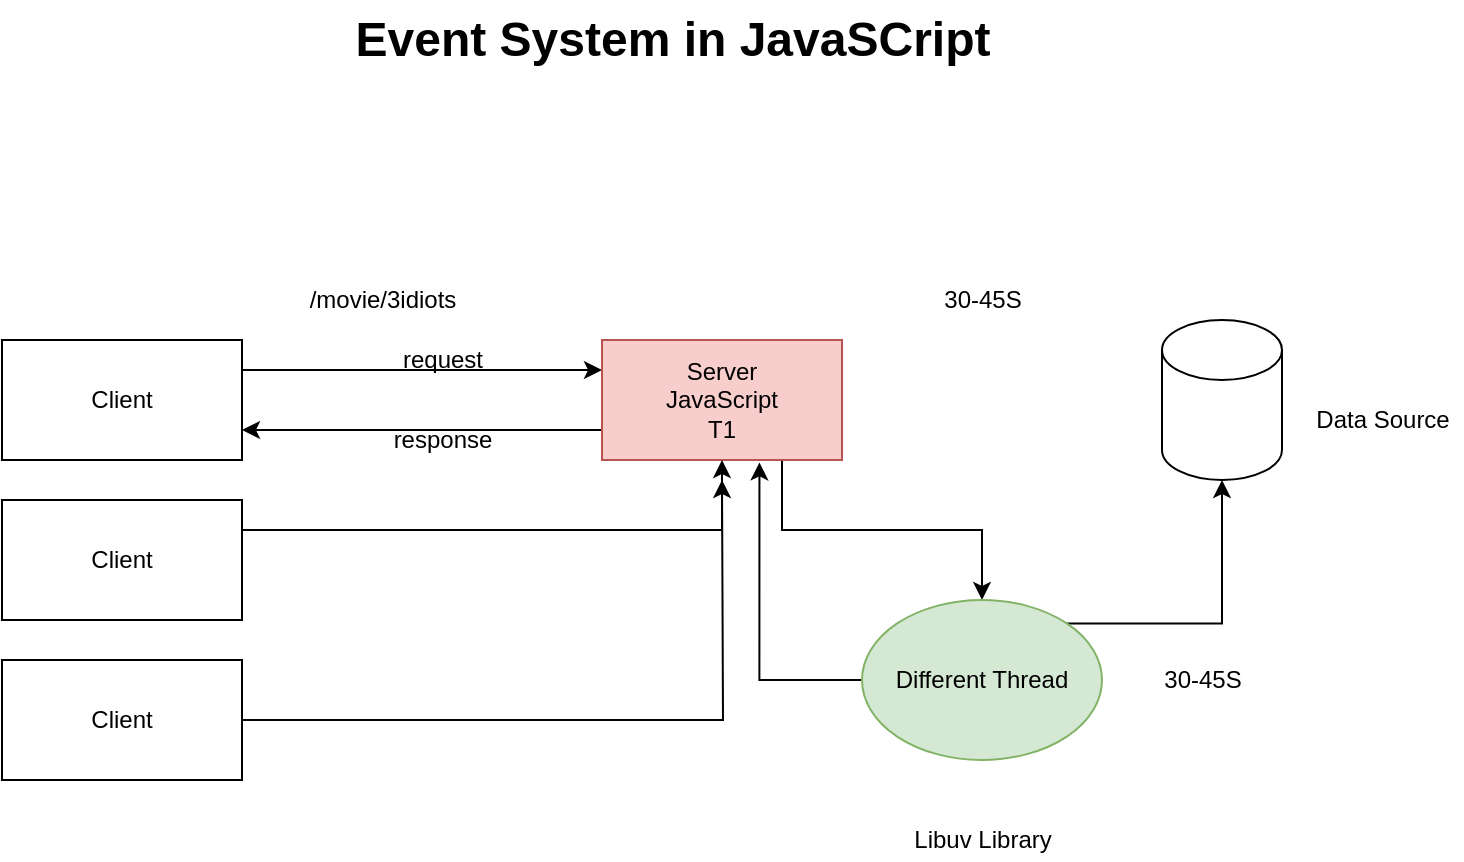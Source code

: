 <mxfile version="17.5.0" type="device" pages="17"><diagram id="saeSVhV4rWGS-3I16p6_" name="Page-1"><mxGraphModel dx="925" dy="473" grid="1" gridSize="10" guides="1" tooltips="1" connect="1" arrows="1" fold="1" page="1" pageScale="1" pageWidth="850" pageHeight="1100" math="0" shadow="0"><root><mxCell id="0"/><mxCell id="1" parent="0"/><mxCell id="oFO_eggnbmnVsS49Rozt-5" style="edgeStyle=orthogonalEdgeStyle;rounded=0;orthogonalLoop=1;jettySize=auto;html=1;exitX=1;exitY=0.25;exitDx=0;exitDy=0;entryX=0;entryY=0.25;entryDx=0;entryDy=0;" parent="1" source="oFO_eggnbmnVsS49Rozt-1" target="oFO_eggnbmnVsS49Rozt-2" edge="1"><mxGeometry relative="1" as="geometry"/></mxCell><mxCell id="oFO_eggnbmnVsS49Rozt-1" value="Client" style="rounded=0;whiteSpace=wrap;html=1;" parent="1" vertex="1"><mxGeometry x="90" y="250" width="120" height="60" as="geometry"/></mxCell><mxCell id="oFO_eggnbmnVsS49Rozt-9" style="edgeStyle=orthogonalEdgeStyle;rounded=0;orthogonalLoop=1;jettySize=auto;html=1;exitX=0;exitY=0.75;exitDx=0;exitDy=0;entryX=1;entryY=0.75;entryDx=0;entryDy=0;" parent="1" source="oFO_eggnbmnVsS49Rozt-2" target="oFO_eggnbmnVsS49Rozt-1" edge="1"><mxGeometry relative="1" as="geometry"/></mxCell><mxCell id="oFO_eggnbmnVsS49Rozt-15" style="edgeStyle=orthogonalEdgeStyle;rounded=0;orthogonalLoop=1;jettySize=auto;html=1;exitX=0.75;exitY=1;exitDx=0;exitDy=0;" parent="1" source="oFO_eggnbmnVsS49Rozt-2" target="oFO_eggnbmnVsS49Rozt-14" edge="1"><mxGeometry relative="1" as="geometry"/></mxCell><mxCell id="oFO_eggnbmnVsS49Rozt-2" value="Server&lt;br&gt;JavaScript&lt;br&gt;T1" style="rounded=0;whiteSpace=wrap;html=1;fillColor=#f8cecc;strokeColor=#b85450;" parent="1" vertex="1"><mxGeometry x="390" y="250" width="120" height="60" as="geometry"/></mxCell><mxCell id="oFO_eggnbmnVsS49Rozt-3" value="" style="shape=cylinder3;whiteSpace=wrap;html=1;boundedLbl=1;backgroundOutline=1;size=15;" parent="1" vertex="1"><mxGeometry x="670" y="240" width="60" height="80" as="geometry"/></mxCell><mxCell id="oFO_eggnbmnVsS49Rozt-4" value="Data Source" style="text;html=1;align=center;verticalAlign=middle;resizable=0;points=[];autosize=1;strokeColor=none;fillColor=none;" parent="1" vertex="1"><mxGeometry x="740" y="280" width="80" height="20" as="geometry"/></mxCell><mxCell id="oFO_eggnbmnVsS49Rozt-6" value="/movie/3idiots" style="text;html=1;align=center;verticalAlign=middle;resizable=0;points=[];autosize=1;strokeColor=none;fillColor=none;" parent="1" vertex="1"><mxGeometry x="235" y="220" width="90" height="20" as="geometry"/></mxCell><mxCell id="oFO_eggnbmnVsS49Rozt-10" value="30-45S" style="text;html=1;align=center;verticalAlign=middle;resizable=0;points=[];autosize=1;strokeColor=none;fillColor=none;" parent="1" vertex="1"><mxGeometry x="555" y="220" width="50" height="20" as="geometry"/></mxCell><mxCell id="oFO_eggnbmnVsS49Rozt-12" style="edgeStyle=orthogonalEdgeStyle;rounded=0;orthogonalLoop=1;jettySize=auto;html=1;exitX=1;exitY=0.25;exitDx=0;exitDy=0;" parent="1" source="oFO_eggnbmnVsS49Rozt-11" target="oFO_eggnbmnVsS49Rozt-2" edge="1"><mxGeometry relative="1" as="geometry"/></mxCell><mxCell id="oFO_eggnbmnVsS49Rozt-11" value="Client" style="rounded=0;whiteSpace=wrap;html=1;" parent="1" vertex="1"><mxGeometry x="90" y="330" width="120" height="60" as="geometry"/></mxCell><mxCell id="oFO_eggnbmnVsS49Rozt-16" style="edgeStyle=orthogonalEdgeStyle;rounded=0;orthogonalLoop=1;jettySize=auto;html=1;exitX=1;exitY=0;exitDx=0;exitDy=0;" parent="1" source="oFO_eggnbmnVsS49Rozt-14" target="oFO_eggnbmnVsS49Rozt-3" edge="1"><mxGeometry relative="1" as="geometry"/></mxCell><mxCell id="oFO_eggnbmnVsS49Rozt-18" style="edgeStyle=orthogonalEdgeStyle;rounded=0;orthogonalLoop=1;jettySize=auto;html=1;exitX=0;exitY=0.5;exitDx=0;exitDy=0;entryX=0.656;entryY=1.02;entryDx=0;entryDy=0;entryPerimeter=0;" parent="1" source="oFO_eggnbmnVsS49Rozt-14" target="oFO_eggnbmnVsS49Rozt-2" edge="1"><mxGeometry relative="1" as="geometry"/></mxCell><mxCell id="oFO_eggnbmnVsS49Rozt-14" value="Different Thread" style="ellipse;whiteSpace=wrap;html=1;fillColor=#d5e8d4;strokeColor=#82b366;" parent="1" vertex="1"><mxGeometry x="520" y="380" width="120" height="80" as="geometry"/></mxCell><mxCell id="oFO_eggnbmnVsS49Rozt-17" value="30-45S" style="text;html=1;align=center;verticalAlign=middle;resizable=0;points=[];autosize=1;strokeColor=none;fillColor=none;" parent="1" vertex="1"><mxGeometry x="665" y="410" width="50" height="20" as="geometry"/></mxCell><mxCell id="oFO_eggnbmnVsS49Rozt-19" value="Libuv Library" style="text;html=1;align=center;verticalAlign=middle;resizable=0;points=[];autosize=1;strokeColor=none;fillColor=none;" parent="1" vertex="1"><mxGeometry x="540" y="490" width="80" height="20" as="geometry"/></mxCell><mxCell id="oFO_eggnbmnVsS49Rozt-21" style="edgeStyle=orthogonalEdgeStyle;rounded=0;orthogonalLoop=1;jettySize=auto;html=1;exitX=1;exitY=0.5;exitDx=0;exitDy=0;" parent="1" source="oFO_eggnbmnVsS49Rozt-20" edge="1"><mxGeometry relative="1" as="geometry"><mxPoint x="450" y="320" as="targetPoint"/></mxGeometry></mxCell><mxCell id="oFO_eggnbmnVsS49Rozt-20" value="Client" style="rounded=0;whiteSpace=wrap;html=1;" parent="1" vertex="1"><mxGeometry x="90" y="410" width="120" height="60" as="geometry"/></mxCell><mxCell id="lHX-0khHDednhw83N3UM-1" value="response" style="text;html=1;align=center;verticalAlign=middle;resizable=0;points=[];autosize=1;strokeColor=none;fillColor=none;" parent="1" vertex="1"><mxGeometry x="275" y="290" width="70" height="20" as="geometry"/></mxCell><mxCell id="lHX-0khHDednhw83N3UM-2" value="request" style="text;html=1;align=center;verticalAlign=middle;resizable=0;points=[];autosize=1;strokeColor=none;fillColor=none;" parent="1" vertex="1"><mxGeometry x="280" y="250" width="60" height="20" as="geometry"/></mxCell><mxCell id="toX0wy6Nvt4ZkaeJ8S55-1" value="Event System in JavaSCript" style="text;strokeColor=none;fillColor=none;html=1;fontSize=24;fontStyle=1;verticalAlign=middle;align=center;" vertex="1" parent="1"><mxGeometry x="375" y="80" width="100" height="40" as="geometry"/></mxCell></root></mxGraphModel></diagram><diagram id="fD8ejVqsOBPoQyGcYyD1" name="Page-2"><mxGraphModel dx="925" dy="473" grid="1" gridSize="10" guides="1" tooltips="1" connect="1" arrows="1" fold="1" page="1" pageScale="1" pageWidth="850" pageHeight="1100" math="0" shadow="0"><root><mxCell id="iqDzxt6TwQ1bFxxFPLSZ-0"/><mxCell id="iqDzxt6TwQ1bFxxFPLSZ-1" parent="iqDzxt6TwQ1bFxxFPLSZ-0"/><mxCell id="iqDzxt6TwQ1bFxxFPLSZ-8" style="edgeStyle=orthogonalEdgeStyle;rounded=0;orthogonalLoop=1;jettySize=auto;html=1;exitX=0.5;exitY=1;exitDx=0;exitDy=0;" parent="iqDzxt6TwQ1bFxxFPLSZ-1" source="iqDzxt6TwQ1bFxxFPLSZ-2" target="iqDzxt6TwQ1bFxxFPLSZ-6" edge="1"><mxGeometry relative="1" as="geometry"/></mxCell><mxCell id="iqDzxt6TwQ1bFxxFPLSZ-9" style="edgeStyle=orthogonalEdgeStyle;rounded=0;orthogonalLoop=1;jettySize=auto;html=1;exitX=0.5;exitY=1;exitDx=0;exitDy=0;entryX=0.5;entryY=0;entryDx=0;entryDy=0;" parent="iqDzxt6TwQ1bFxxFPLSZ-1" source="iqDzxt6TwQ1bFxxFPLSZ-2" target="iqDzxt6TwQ1bFxxFPLSZ-4" edge="1"><mxGeometry relative="1" as="geometry"/></mxCell><mxCell id="iqDzxt6TwQ1bFxxFPLSZ-10" style="edgeStyle=orthogonalEdgeStyle;rounded=0;orthogonalLoop=1;jettySize=auto;html=1;exitX=0.5;exitY=1;exitDx=0;exitDy=0;" parent="iqDzxt6TwQ1bFxxFPLSZ-1" source="iqDzxt6TwQ1bFxxFPLSZ-2" target="iqDzxt6TwQ1bFxxFPLSZ-3" edge="1"><mxGeometry relative="1" as="geometry"/></mxCell><mxCell id="iqDzxt6TwQ1bFxxFPLSZ-11" style="edgeStyle=orthogonalEdgeStyle;rounded=0;orthogonalLoop=1;jettySize=auto;html=1;exitX=0.5;exitY=1;exitDx=0;exitDy=0;entryX=0.5;entryY=0;entryDx=0;entryDy=0;" parent="iqDzxt6TwQ1bFxxFPLSZ-1" source="iqDzxt6TwQ1bFxxFPLSZ-2" target="iqDzxt6TwQ1bFxxFPLSZ-5" edge="1"><mxGeometry relative="1" as="geometry"/></mxCell><mxCell id="iqDzxt6TwQ1bFxxFPLSZ-12" style="edgeStyle=orthogonalEdgeStyle;rounded=0;orthogonalLoop=1;jettySize=auto;html=1;exitX=0.5;exitY=1;exitDx=0;exitDy=0;" parent="iqDzxt6TwQ1bFxxFPLSZ-1" source="iqDzxt6TwQ1bFxxFPLSZ-2" target="iqDzxt6TwQ1bFxxFPLSZ-7" edge="1"><mxGeometry relative="1" as="geometry"/></mxCell><mxCell id="iqDzxt6TwQ1bFxxFPLSZ-34" style="edgeStyle=orthogonalEdgeStyle;rounded=0;orthogonalLoop=1;jettySize=auto;html=1;exitX=0.5;exitY=1;exitDx=0;exitDy=0;" parent="iqDzxt6TwQ1bFxxFPLSZ-1" source="iqDzxt6TwQ1bFxxFPLSZ-2" target="iqDzxt6TwQ1bFxxFPLSZ-30" edge="1"><mxGeometry relative="1" as="geometry"/></mxCell><mxCell id="iqDzxt6TwQ1bFxxFPLSZ-2" value="Object" style="rounded=0;whiteSpace=wrap;html=1;" parent="iqDzxt6TwQ1bFxxFPLSZ-1" vertex="1"><mxGeometry x="365" y="150" width="120" height="60" as="geometry"/></mxCell><mxCell id="iqDzxt6TwQ1bFxxFPLSZ-3" value="String" style="rounded=0;whiteSpace=wrap;html=1;" parent="iqDzxt6TwQ1bFxxFPLSZ-1" vertex="1"><mxGeometry x="288" y="320" width="120" height="60" as="geometry"/></mxCell><mxCell id="iqDzxt6TwQ1bFxxFPLSZ-4" value="Numbers" style="rounded=0;whiteSpace=wrap;html=1;" parent="iqDzxt6TwQ1bFxxFPLSZ-1" vertex="1"><mxGeometry x="148" y="320" width="120" height="60" as="geometry"/></mxCell><mxCell id="iqDzxt6TwQ1bFxxFPLSZ-5" value="Arrays" style="rounded=0;whiteSpace=wrap;html=1;" parent="iqDzxt6TwQ1bFxxFPLSZ-1" vertex="1"><mxGeometry x="428" y="320" width="120" height="60" as="geometry"/></mxCell><mxCell id="iqDzxt6TwQ1bFxxFPLSZ-6" value="Functions" style="rounded=0;whiteSpace=wrap;html=1;" parent="iqDzxt6TwQ1bFxxFPLSZ-1" vertex="1"><mxGeometry x="8" y="320" width="120" height="60" as="geometry"/></mxCell><mxCell id="iqDzxt6TwQ1bFxxFPLSZ-7" value="Boolean" style="rounded=0;whiteSpace=wrap;html=1;" parent="iqDzxt6TwQ1bFxxFPLSZ-1" vertex="1"><mxGeometry x="568" y="320" width="120" height="60" as="geometry"/></mxCell><mxCell id="iqDzxt6TwQ1bFxxFPLSZ-13" value="charAt()" style="text;html=1;align=center;verticalAlign=middle;resizable=0;points=[];autosize=1;strokeColor=none;fillColor=none;" parent="iqDzxt6TwQ1bFxxFPLSZ-1" vertex="1"><mxGeometry x="318" y="390" width="60" height="20" as="geometry"/></mxCell><mxCell id="iqDzxt6TwQ1bFxxFPLSZ-14" value="length" style="text;html=1;align=center;verticalAlign=middle;resizable=0;points=[];autosize=1;strokeColor=none;fillColor=none;" parent="iqDzxt6TwQ1bFxxFPLSZ-1" vertex="1"><mxGeometry x="323" y="410" width="50" height="20" as="geometry"/></mxCell><mxCell id="iqDzxt6TwQ1bFxxFPLSZ-15" value="subString()" style="text;html=1;align=center;verticalAlign=middle;resizable=0;points=[];autosize=1;strokeColor=none;fillColor=none;" parent="iqDzxt6TwQ1bFxxFPLSZ-1" vertex="1"><mxGeometry x="313" y="430" width="70" height="20" as="geometry"/></mxCell><mxCell id="iqDzxt6TwQ1bFxxFPLSZ-16" value="indexOf()" style="text;html=1;align=center;verticalAlign=middle;resizable=0;points=[];autosize=1;strokeColor=none;fillColor=none;" parent="iqDzxt6TwQ1bFxxFPLSZ-1" vertex="1"><mxGeometry x="313" y="450" width="70" height="20" as="geometry"/></mxCell><mxCell id="iqDzxt6TwQ1bFxxFPLSZ-17" value="slice() / splice()" style="text;html=1;align=center;verticalAlign=middle;resizable=0;points=[];autosize=1;strokeColor=none;fillColor=none;" parent="iqDzxt6TwQ1bFxxFPLSZ-1" vertex="1"><mxGeometry x="438" y="390" width="100" height="20" as="geometry"/></mxCell><mxCell id="iqDzxt6TwQ1bFxxFPLSZ-19" value="toUpperCase()&lt;br&gt;toLowerCase()" style="text;html=1;align=center;verticalAlign=middle;resizable=0;points=[];autosize=1;strokeColor=none;fillColor=none;" parent="iqDzxt6TwQ1bFxxFPLSZ-1" vertex="1"><mxGeometry x="303" y="465" width="90" height="30" as="geometry"/></mxCell><mxCell id="iqDzxt6TwQ1bFxxFPLSZ-20" value="push(), pop()" style="text;html=1;align=center;verticalAlign=middle;resizable=0;points=[];autosize=1;strokeColor=none;fillColor=none;" parent="iqDzxt6TwQ1bFxxFPLSZ-1" vertex="1"><mxGeometry x="438" y="410" width="80" height="20" as="geometry"/></mxCell><mxCell id="iqDzxt6TwQ1bFxxFPLSZ-21" value="shift() / unhift()" style="text;html=1;align=center;verticalAlign=middle;resizable=0;points=[];autosize=1;strokeColor=none;fillColor=none;" parent="iqDzxt6TwQ1bFxxFPLSZ-1" vertex="1"><mxGeometry x="443" y="430" width="90" height="20" as="geometry"/></mxCell><mxCell id="iqDzxt6TwQ1bFxxFPLSZ-22" value="map, forEach, some, filter, find" style="text;html=1;align=center;verticalAlign=middle;resizable=0;points=[];autosize=1;strokeColor=none;fillColor=none;" parent="iqDzxt6TwQ1bFxxFPLSZ-1" vertex="1"><mxGeometry x="408" y="450" width="180" height="20" as="geometry"/></mxCell><mxCell id="iqDzxt6TwQ1bFxxFPLSZ-23" value="sort" style="text;html=1;align=center;verticalAlign=middle;resizable=0;points=[];autosize=1;strokeColor=none;fillColor=none;" parent="iqDzxt6TwQ1bFxxFPLSZ-1" vertex="1"><mxGeometry x="468" y="470" width="40" height="20" as="geometry"/></mxCell><mxCell id="iqDzxt6TwQ1bFxxFPLSZ-24" value="isBoolean()" style="text;html=1;align=center;verticalAlign=middle;resizable=0;points=[];autosize=1;strokeColor=none;fillColor=none;" parent="iqDzxt6TwQ1bFxxFPLSZ-1" vertex="1"><mxGeometry x="588" y="390" width="80" height="20" as="geometry"/></mxCell><mxCell id="iqDzxt6TwQ1bFxxFPLSZ-25" value="isNan()&lt;br&gt;toFixed()" style="text;html=1;align=center;verticalAlign=middle;resizable=0;points=[];autosize=1;strokeColor=none;fillColor=none;" parent="iqDzxt6TwQ1bFxxFPLSZ-1" vertex="1"><mxGeometry x="168" y="395" width="60" height="30" as="geometry"/></mxCell><mxCell id="iqDzxt6TwQ1bFxxFPLSZ-26" value="call,&lt;br&gt;apply&lt;br&gt;bind,&lt;br&gt;name" style="text;html=1;align=center;verticalAlign=middle;resizable=0;points=[];autosize=1;strokeColor=none;fillColor=none;" parent="iqDzxt6TwQ1bFxxFPLSZ-1" vertex="1"><mxGeometry x="33" y="380" width="50" height="60" as="geometry"/></mxCell><mxCell id="iqDzxt6TwQ1bFxxFPLSZ-27" value="constructor, toLocaleString(), hasOwnProperty(), isPrototypeOf(), valueOf() etc" style="text;html=1;align=center;verticalAlign=middle;resizable=0;points=[];autosize=1;strokeColor=none;fillColor=none;" parent="iqDzxt6TwQ1bFxxFPLSZ-1" vertex="1"><mxGeometry x="210" y="120" width="430" height="20" as="geometry"/></mxCell><mxCell id="iqDzxt6TwQ1bFxxFPLSZ-28" value="var str = &quot;some string&quot;;" style="text;html=1;align=center;verticalAlign=middle;resizable=0;points=[];autosize=1;strokeColor=none;fillColor=none;" parent="iqDzxt6TwQ1bFxxFPLSZ-1" vertex="1"><mxGeometry x="268" y="530" width="140" height="20" as="geometry"/></mxCell><mxCell id="iqDzxt6TwQ1bFxxFPLSZ-29" value="str.constructor, str.valueOf(), str.localeString()" style="text;html=1;align=center;verticalAlign=middle;resizable=0;points=[];autosize=1;strokeColor=none;fillColor=none;" parent="iqDzxt6TwQ1bFxxFPLSZ-1" vertex="1"><mxGeometry x="198" y="560" width="260" height="20" as="geometry"/></mxCell><mxCell id="iqDzxt6TwQ1bFxxFPLSZ-30" value="Person" style="rounded=0;whiteSpace=wrap;html=1;" parent="iqDzxt6TwQ1bFxxFPLSZ-1" vertex="1"><mxGeometry x="708" y="320" width="120" height="60" as="geometry"/></mxCell><mxCell id="iqDzxt6TwQ1bFxxFPLSZ-31" value="firstName&lt;br&gt;lastName&lt;br&gt;syaHello()" style="text;html=1;align=center;verticalAlign=middle;resizable=0;points=[];autosize=1;strokeColor=none;fillColor=none;" parent="iqDzxt6TwQ1bFxxFPLSZ-1" vertex="1"><mxGeometry x="733" y="385" width="70" height="50" as="geometry"/></mxCell><mxCell id="iqDzxt6TwQ1bFxxFPLSZ-32" value="var john = new Person(&quot;john&quot;, &quot;doe&quot;)" style="text;html=1;align=center;verticalAlign=middle;resizable=0;points=[];autosize=1;strokeColor=none;fillColor=none;" parent="iqDzxt6TwQ1bFxxFPLSZ-1" vertex="1"><mxGeometry x="633" y="460" width="210" height="20" as="geometry"/></mxCell><mxCell id="iqDzxt6TwQ1bFxxFPLSZ-33" value="john.constructor" style="text;html=1;align=center;verticalAlign=middle;resizable=0;points=[];autosize=1;strokeColor=none;fillColor=none;" parent="iqDzxt6TwQ1bFxxFPLSZ-1" vertex="1"><mxGeometry x="648" y="490" width="100" height="20" as="geometry"/></mxCell><mxCell id="1XH_CwdQhS_A__A8-qZX-0" value="Object Hierarchy in JavaScript" style="text;strokeColor=none;fillColor=none;html=1;fontSize=24;fontStyle=1;verticalAlign=middle;align=center;" vertex="1" parent="iqDzxt6TwQ1bFxxFPLSZ-1"><mxGeometry x="375" y="30" width="100" height="40" as="geometry"/></mxCell></root></mxGraphModel></diagram><diagram id="BORP3o3nQ-gq2Dl3RVsR" name="Page-3"><mxGraphModel dx="925" dy="473" grid="1" gridSize="10" guides="1" tooltips="1" connect="1" arrows="1" fold="1" page="1" pageScale="1" pageWidth="850" pageHeight="1100" math="0" shadow="0"><root><mxCell id="pnkQZSES-UaedMMsxxdL-0"/><mxCell id="pnkQZSES-UaedMMsxxdL-1" parent="pnkQZSES-UaedMMsxxdL-0"/><mxCell id="pnkQZSES-UaedMMsxxdL-7" style="edgeStyle=orthogonalEdgeStyle;rounded=0;orthogonalLoop=1;jettySize=auto;html=1;exitX=0.5;exitY=1;exitDx=0;exitDy=0;entryX=0.5;entryY=0;entryDx=0;entryDy=0;" parent="pnkQZSES-UaedMMsxxdL-1" source="pnkQZSES-UaedMMsxxdL-2" target="pnkQZSES-UaedMMsxxdL-3" edge="1"><mxGeometry relative="1" as="geometry"/></mxCell><mxCell id="pnkQZSES-UaedMMsxxdL-2" value="JavaScript API" style="rounded=0;whiteSpace=wrap;html=1;fillColor=#dae8fc;strokeColor=#6c8ebf;" parent="pnkQZSES-UaedMMsxxdL-1" vertex="1"><mxGeometry x="360" y="330" width="120" height="60" as="geometry"/></mxCell><mxCell id="pnkQZSES-UaedMMsxxdL-9" value="" style="edgeStyle=orthogonalEdgeStyle;rounded=0;orthogonalLoop=1;jettySize=auto;html=1;" parent="pnkQZSES-UaedMMsxxdL-1" source="pnkQZSES-UaedMMsxxdL-3" target="pnkQZSES-UaedMMsxxdL-8" edge="1"><mxGeometry relative="1" as="geometry"/></mxCell><mxCell id="pnkQZSES-UaedMMsxxdL-3" value="C++ API" style="rounded=0;whiteSpace=wrap;html=1;fillColor=#dae8fc;strokeColor=#6c8ebf;" parent="pnkQZSES-UaedMMsxxdL-1" vertex="1"><mxGeometry x="360" y="440" width="120" height="60" as="geometry"/></mxCell><mxCell id="pnkQZSES-UaedMMsxxdL-5" value="" style="edgeStyle=orthogonalEdgeStyle;rounded=0;orthogonalLoop=1;jettySize=auto;html=1;" parent="pnkQZSES-UaedMMsxxdL-1" source="pnkQZSES-UaedMMsxxdL-4" target="pnkQZSES-UaedMMsxxdL-2" edge="1"><mxGeometry relative="1" as="geometry"/></mxCell><mxCell id="pnkQZSES-UaedMMsxxdL-6" value="" style="edgeStyle=orthogonalEdgeStyle;rounded=0;orthogonalLoop=1;jettySize=auto;html=1;" parent="pnkQZSES-UaedMMsxxdL-1" source="pnkQZSES-UaedMMsxxdL-4" target="pnkQZSES-UaedMMsxxdL-2" edge="1"><mxGeometry relative="1" as="geometry"/></mxCell><mxCell id="pnkQZSES-UaedMMsxxdL-12" value="" style="edgeStyle=orthogonalEdgeStyle;rounded=0;orthogonalLoop=1;jettySize=auto;html=1;" parent="pnkQZSES-UaedMMsxxdL-1" source="pnkQZSES-UaedMMsxxdL-4" target="pnkQZSES-UaedMMsxxdL-2" edge="1"><mxGeometry relative="1" as="geometry"/></mxCell><mxCell id="pnkQZSES-UaedMMsxxdL-4" value="USER" style="shape=umlActor;verticalLabelPosition=bottom;verticalAlign=top;html=1;outlineConnect=0;" parent="pnkQZSES-UaedMMsxxdL-1" vertex="1"><mxGeometry x="405" y="200" width="30" height="60" as="geometry"/></mxCell><mxCell id="pnkQZSES-UaedMMsxxdL-8" value="OS / Kernal / Shells etc" style="rounded=0;whiteSpace=wrap;html=1;" parent="pnkQZSES-UaedMMsxxdL-1" vertex="1"><mxGeometry x="360" y="580" width="120" height="60" as="geometry"/></mxCell><mxCell id="pnkQZSES-UaedMMsxxdL-10" value="70%" style="text;html=1;align=center;verticalAlign=middle;resizable=0;points=[];autosize=1;strokeColor=none;fillColor=none;" parent="pnkQZSES-UaedMMsxxdL-1" vertex="1"><mxGeometry x="530" y="340" width="40" height="20" as="geometry"/></mxCell><mxCell id="pnkQZSES-UaedMMsxxdL-11" value="30%" style="text;html=1;align=center;verticalAlign=middle;resizable=0;points=[];autosize=1;strokeColor=none;fillColor=none;" parent="pnkQZSES-UaedMMsxxdL-1" vertex="1"><mxGeometry x="530" y="450" width="40" height="20" as="geometry"/></mxCell><mxCell id="qMxDe2Sq38UtfsRIQGyC-0" value="NodeJS Internals" style="text;strokeColor=none;fillColor=none;html=1;fontSize=24;fontStyle=1;verticalAlign=middle;align=center;" vertex="1" parent="pnkQZSES-UaedMMsxxdL-1"><mxGeometry x="370" y="50" width="100" height="40" as="geometry"/></mxCell></root></mxGraphModel></diagram><diagram id="H6Unz1kZZ9TcvZuuMpSX" name="Page-4"><mxGraphModel dx="925" dy="473" grid="1" gridSize="10" guides="1" tooltips="1" connect="1" arrows="1" fold="1" page="1" pageScale="1" pageWidth="850" pageHeight="1100" math="0" shadow="0"><root><mxCell id="zCAbcFEGLD0ppT9LYtRo-0"/><mxCell id="zCAbcFEGLD0ppT9LYtRo-1" parent="zCAbcFEGLD0ppT9LYtRo-0"/><mxCell id="zCAbcFEGLD0ppT9LYtRo-11" style="edgeStyle=orthogonalEdgeStyle;rounded=0;orthogonalLoop=1;jettySize=auto;html=1;exitX=1;exitY=0.5;exitDx=0;exitDy=0;" parent="zCAbcFEGLD0ppT9LYtRo-1" source="zCAbcFEGLD0ppT9LYtRo-2" target="zCAbcFEGLD0ppT9LYtRo-10" edge="1"><mxGeometry relative="1" as="geometry"/></mxCell><mxCell id="zCAbcFEGLD0ppT9LYtRo-2" value="Event 01" style="rounded=0;whiteSpace=wrap;html=1;" parent="zCAbcFEGLD0ppT9LYtRo-1" vertex="1"><mxGeometry x="70" y="310" width="120" height="30" as="geometry"/></mxCell><mxCell id="zCAbcFEGLD0ppT9LYtRo-8" style="edgeStyle=orthogonalEdgeStyle;rounded=0;orthogonalLoop=1;jettySize=auto;html=1;exitX=0.5;exitY=0;exitDx=0;exitDy=0;entryX=0.5;entryY=1;entryDx=0;entryDy=0;" parent="zCAbcFEGLD0ppT9LYtRo-1" source="zCAbcFEGLD0ppT9LYtRo-3" target="zCAbcFEGLD0ppT9LYtRo-2" edge="1"><mxGeometry relative="1" as="geometry"/></mxCell><mxCell id="zCAbcFEGLD0ppT9LYtRo-3" value="Event 02" style="rounded=0;whiteSpace=wrap;html=1;" parent="zCAbcFEGLD0ppT9LYtRo-1" vertex="1"><mxGeometry x="70" y="370" width="120" height="30" as="geometry"/></mxCell><mxCell id="zCAbcFEGLD0ppT9LYtRo-7" style="edgeStyle=orthogonalEdgeStyle;rounded=0;orthogonalLoop=1;jettySize=auto;html=1;exitX=0.5;exitY=0;exitDx=0;exitDy=0;entryX=0.542;entryY=0.977;entryDx=0;entryDy=0;entryPerimeter=0;" parent="zCAbcFEGLD0ppT9LYtRo-1" source="zCAbcFEGLD0ppT9LYtRo-4" target="zCAbcFEGLD0ppT9LYtRo-3" edge="1"><mxGeometry relative="1" as="geometry"/></mxCell><mxCell id="zCAbcFEGLD0ppT9LYtRo-4" value="Event 03" style="rounded=0;whiteSpace=wrap;html=1;" parent="zCAbcFEGLD0ppT9LYtRo-1" vertex="1"><mxGeometry x="70" y="430" width="120" height="30" as="geometry"/></mxCell><mxCell id="zCAbcFEGLD0ppT9LYtRo-6" style="edgeStyle=orthogonalEdgeStyle;rounded=0;orthogonalLoop=1;jettySize=auto;html=1;exitX=0.5;exitY=0;exitDx=0;exitDy=0;entryX=0.5;entryY=1;entryDx=0;entryDy=0;" parent="zCAbcFEGLD0ppT9LYtRo-1" source="zCAbcFEGLD0ppT9LYtRo-5" target="zCAbcFEGLD0ppT9LYtRo-4" edge="1"><mxGeometry relative="1" as="geometry"/></mxCell><mxCell id="zCAbcFEGLD0ppT9LYtRo-5" value="Event n" style="rounded=0;whiteSpace=wrap;html=1;" parent="zCAbcFEGLD0ppT9LYtRo-1" vertex="1"><mxGeometry x="70" y="510" width="120" height="30" as="geometry"/></mxCell><mxCell id="zCAbcFEGLD0ppT9LYtRo-9" value="Event Queue" style="text;html=1;align=center;verticalAlign=middle;resizable=0;points=[];autosize=1;strokeColor=none;fillColor=none;" parent="zCAbcFEGLD0ppT9LYtRo-1" vertex="1"><mxGeometry x="75" y="250" width="90" height="20" as="geometry"/></mxCell><mxCell id="zCAbcFEGLD0ppT9LYtRo-13" style="edgeStyle=orthogonalEdgeStyle;rounded=0;orthogonalLoop=1;jettySize=auto;html=1;exitX=0;exitY=0.5;exitDx=0;exitDy=0;entryX=1;entryY=1;entryDx=0;entryDy=0;" parent="zCAbcFEGLD0ppT9LYtRo-1" source="zCAbcFEGLD0ppT9LYtRo-10" target="zCAbcFEGLD0ppT9LYtRo-2" edge="1"><mxGeometry relative="1" as="geometry"><Array as="points"><mxPoint x="330" y="360"/><mxPoint x="190" y="360"/></Array></mxGeometry></mxCell><mxCell id="zCAbcFEGLD0ppT9LYtRo-16" value="" style="edgeStyle=orthogonalEdgeStyle;rounded=0;orthogonalLoop=1;jettySize=auto;html=1;" parent="zCAbcFEGLD0ppT9LYtRo-1" source="zCAbcFEGLD0ppT9LYtRo-10" target="zCAbcFEGLD0ppT9LYtRo-15" edge="1"><mxGeometry relative="1" as="geometry"/></mxCell><mxCell id="zCAbcFEGLD0ppT9LYtRo-10" value="Event Loop&lt;br&gt;T1" style="ellipse;whiteSpace=wrap;html=1;" parent="zCAbcFEGLD0ppT9LYtRo-1" vertex="1"><mxGeometry x="330" y="360" width="120" height="80" as="geometry"/></mxCell><mxCell id="zCAbcFEGLD0ppT9LYtRo-12" value="sync / async" style="text;html=1;align=center;verticalAlign=middle;resizable=0;points=[];autosize=1;strokeColor=none;fillColor=none;" parent="zCAbcFEGLD0ppT9LYtRo-1" vertex="1"><mxGeometry x="250" y="290" width="80" height="20" as="geometry"/></mxCell><mxCell id="zCAbcFEGLD0ppT9LYtRo-14" value="sync" style="text;html=1;align=center;verticalAlign=middle;resizable=0;points=[];autosize=1;strokeColor=none;fillColor=none;" parent="zCAbcFEGLD0ppT9LYtRo-1" vertex="1"><mxGeometry x="260" y="340" width="40" height="20" as="geometry"/></mxCell><mxCell id="zCAbcFEGLD0ppT9LYtRo-18" style="edgeStyle=orthogonalEdgeStyle;rounded=0;orthogonalLoop=1;jettySize=auto;html=1;exitX=0.5;exitY=1;exitDx=0;exitDy=0;entryX=1;entryY=1;entryDx=0;entryDy=0;" parent="zCAbcFEGLD0ppT9LYtRo-1" source="zCAbcFEGLD0ppT9LYtRo-15" target="zCAbcFEGLD0ppT9LYtRo-10" edge="1"><mxGeometry relative="1" as="geometry"/></mxCell><mxCell id="zCAbcFEGLD0ppT9LYtRo-15" value="DifferentThread" style="whiteSpace=wrap;html=1;fillColor=#d5e8d4;strokeColor=#82b366;" parent="zCAbcFEGLD0ppT9LYtRo-1" vertex="1"><mxGeometry x="530" y="385" width="120" height="30" as="geometry"/></mxCell><mxCell id="zCAbcFEGLD0ppT9LYtRo-17" value="async" style="text;html=1;align=center;verticalAlign=middle;resizable=0;points=[];autosize=1;strokeColor=none;fillColor=none;" parent="zCAbcFEGLD0ppT9LYtRo-1" vertex="1"><mxGeometry x="460" y="370" width="50" height="20" as="geometry"/></mxCell><mxCell id="zCAbcFEGLD0ppT9LYtRo-19" value="" style="rounded=0;whiteSpace=wrap;html=1;" parent="zCAbcFEGLD0ppT9LYtRo-1" vertex="1"><mxGeometry x="530" y="230" width="220" height="100" as="geometry"/></mxCell><mxCell id="zCAbcFEGLD0ppT9LYtRo-20" value="Libuv" style="text;html=1;align=center;verticalAlign=middle;resizable=0;points=[];autosize=1;strokeColor=#82b366;fillColor=#d5e8d4;" parent="zCAbcFEGLD0ppT9LYtRo-1" vertex="1"><mxGeometry x="610" y="200" width="40" height="20" as="geometry"/></mxCell><mxCell id="zCAbcFEGLD0ppT9LYtRo-21" value="C++ Thread Pool" style="text;html=1;align=center;verticalAlign=middle;resizable=0;points=[];autosize=1;strokeColor=none;fillColor=none;" parent="zCAbcFEGLD0ppT9LYtRo-1" vertex="1"><mxGeometry x="585" y="330" width="110" height="20" as="geometry"/></mxCell><mxCell id="zCAbcFEGLD0ppT9LYtRo-22" value="T2" style="whiteSpace=wrap;html=1;fillColor=#d5e8d4;strokeColor=#82b366;" parent="zCAbcFEGLD0ppT9LYtRo-1" vertex="1"><mxGeometry x="540" y="245" width="50" height="25" as="geometry"/></mxCell><mxCell id="zCAbcFEGLD0ppT9LYtRo-23" value="T2" style="whiteSpace=wrap;html=1;fillColor=#d5e8d4;strokeColor=#82b366;" parent="zCAbcFEGLD0ppT9LYtRo-1" vertex="1"><mxGeometry x="610" y="245" width="50" height="25" as="geometry"/></mxCell><mxCell id="zCAbcFEGLD0ppT9LYtRo-28" style="edgeStyle=orthogonalEdgeStyle;rounded=0;orthogonalLoop=1;jettySize=auto;html=1;exitX=0.5;exitY=1;exitDx=0;exitDy=0;entryX=0.427;entryY=0.048;entryDx=0;entryDy=0;entryPerimeter=0;" parent="zCAbcFEGLD0ppT9LYtRo-1" source="zCAbcFEGLD0ppT9LYtRo-24" target="zCAbcFEGLD0ppT9LYtRo-15" edge="1"><mxGeometry relative="1" as="geometry"/></mxCell><mxCell id="zCAbcFEGLD0ppT9LYtRo-24" value="T2" style="whiteSpace=wrap;html=1;fillColor=#d5e8d4;strokeColor=#82b366;" parent="zCAbcFEGLD0ppT9LYtRo-1" vertex="1"><mxGeometry x="540" y="290" width="50" height="25" as="geometry"/></mxCell><mxCell id="zCAbcFEGLD0ppT9LYtRo-25" value="T2" style="whiteSpace=wrap;html=1;fillColor=#d5e8d4;strokeColor=#82b366;" parent="zCAbcFEGLD0ppT9LYtRo-1" vertex="1"><mxGeometry x="610" y="290" width="50" height="25" as="geometry"/></mxCell><mxCell id="zCAbcFEGLD0ppT9LYtRo-26" value="T2" style="whiteSpace=wrap;html=1;fillColor=#d5e8d4;strokeColor=#82b366;" parent="zCAbcFEGLD0ppT9LYtRo-1" vertex="1"><mxGeometry x="680" y="245" width="50" height="25" as="geometry"/></mxCell><mxCell id="zCAbcFEGLD0ppT9LYtRo-27" value="T2" style="whiteSpace=wrap;html=1;fillColor=#d5e8d4;strokeColor=#82b366;" parent="zCAbcFEGLD0ppT9LYtRo-1" vertex="1"><mxGeometry x="680" y="290" width="50" height="25" as="geometry"/></mxCell><mxCell id="zCAbcFEGLD0ppT9LYtRo-29" value="CallBack Function" style="text;html=1;align=center;verticalAlign=middle;resizable=0;points=[];autosize=1;strokeColor=none;fillColor=none;" parent="zCAbcFEGLD0ppT9LYtRo-1" vertex="1"><mxGeometry x="445" y="440" width="110" height="20" as="geometry"/></mxCell><mxCell id="zCAbcFEGLD0ppT9LYtRo-30" value="NodeJS Process Model" style="text;strokeColor=none;fillColor=none;html=1;fontSize=24;fontStyle=1;verticalAlign=middle;align=center;" parent="zCAbcFEGLD0ppT9LYtRo-1" vertex="1"><mxGeometry x="375" y="70" width="100" height="40" as="geometry"/></mxCell></root></mxGraphModel></diagram><diagram id="feftBiJ-MBf0iRMk0yJF" name="Page-5"><mxGraphModel dx="925" dy="473" grid="1" gridSize="10" guides="1" tooltips="1" connect="1" arrows="1" fold="1" page="1" pageScale="1" pageWidth="850" pageHeight="1100" math="0" shadow="0"><root><mxCell id="XrwLjKGtRArWz5TxjTWo-0"/><mxCell id="XrwLjKGtRArWz5TxjTWo-1" parent="XrwLjKGtRArWz5TxjTWo-0"/><mxCell id="XrwLjKGtRArWz5TxjTWo-2" value="Module System" style="text;strokeColor=none;fillColor=none;html=1;fontSize=24;fontStyle=1;verticalAlign=middle;align=center;" parent="XrwLjKGtRArWz5TxjTWo-1" vertex="1"><mxGeometry x="375" y="140" width="100" height="40" as="geometry"/></mxCell><mxCell id="XrwLjKGtRArWz5TxjTWo-3" value="Core Module /&lt;br&gt;Native Module" style="rounded=0;whiteSpace=wrap;html=1;" parent="XrwLjKGtRArWz5TxjTWo-1" vertex="1"><mxGeometry x="160" y="220" width="120" height="60" as="geometry"/></mxCell><mxCell id="XrwLjKGtRArWz5TxjTWo-4" value="Comes along with Installer. Need not to install them separately.&lt;br&gt;e.g - Path, OS, Events, File System, http etc." style="rounded=0;whiteSpace=wrap;html=1;" parent="XrwLjKGtRArWz5TxjTWo-1" vertex="1"><mxGeometry x="310" y="220" width="440" height="60" as="geometry"/></mxCell><mxCell id="XrwLjKGtRArWz5TxjTWo-5" value="External Module&lt;br&gt;/ Packages" style="rounded=0;whiteSpace=wrap;html=1;" parent="XrwLjKGtRArWz5TxjTWo-1" vertex="1"><mxGeometry x="160" y="320" width="120" height="60" as="geometry"/></mxCell><mxCell id="XrwLjKGtRArWz5TxjTWo-6" value="To be installed separately. Community people created such modules. Backbone of NodeJS. More than 8L modules available.&lt;br&gt;&lt;b&gt;npmjs.com&lt;/b&gt;" style="rounded=0;whiteSpace=wrap;html=1;" parent="XrwLjKGtRArWz5TxjTWo-1" vertex="1"><mxGeometry x="310" y="320" width="440" height="60" as="geometry"/></mxCell><mxCell id="XrwLjKGtRArWz5TxjTWo-7" value="File Module" style="rounded=0;whiteSpace=wrap;html=1;" parent="XrwLjKGtRArWz5TxjTWo-1" vertex="1"><mxGeometry x="160" y="420" width="120" height="60" as="geometry"/></mxCell><mxCell id="XrwLjKGtRArWz5TxjTWo-8" value="Developers (YOU) create such module to achieve specific function." style="rounded=0;whiteSpace=wrap;html=1;" parent="XrwLjKGtRArWz5TxjTWo-1" vertex="1"><mxGeometry x="310" y="420" width="440" height="60" as="geometry"/></mxCell></root></mxGraphModel></diagram><diagram id="lfUYWIHEmC1t-ztiHbFo" name="Page-6"><mxGraphModel dx="925" dy="473" grid="1" gridSize="10" guides="1" tooltips="1" connect="1" arrows="1" fold="1" page="1" pageScale="1" pageWidth="850" pageHeight="1100" math="0" shadow="0"><root><mxCell id="1pYg3NwTcFQlALJ4_gG0-0"/><mxCell id="1pYg3NwTcFQlALJ4_gG0-1" parent="1pYg3NwTcFQlALJ4_gG0-0"/><mxCell id="1pYg3NwTcFQlALJ4_gG0-4" value="" style="edgeStyle=orthogonalEdgeStyle;rounded=0;orthogonalLoop=1;jettySize=auto;html=1;" parent="1pYg3NwTcFQlALJ4_gG0-1" source="1pYg3NwTcFQlALJ4_gG0-2" target="1pYg3NwTcFQlALJ4_gG0-3" edge="1"><mxGeometry relative="1" as="geometry"/></mxCell><mxCell id="1pYg3NwTcFQlALJ4_gG0-2" value="EventEmitter" style="rounded=0;whiteSpace=wrap;html=1;" parent="1pYg3NwTcFQlALJ4_gG0-1" vertex="1"><mxGeometry x="365" y="180" width="120" height="60" as="geometry"/></mxCell><mxCell id="1pYg3NwTcFQlALJ4_gG0-6" value="" style="edgeStyle=orthogonalEdgeStyle;rounded=0;orthogonalLoop=1;jettySize=auto;html=1;" parent="1pYg3NwTcFQlALJ4_gG0-1" source="1pYg3NwTcFQlALJ4_gG0-3" target="1pYg3NwTcFQlALJ4_gG0-5" edge="1"><mxGeometry relative="1" as="geometry"/></mxCell><mxCell id="1pYg3NwTcFQlALJ4_gG0-10" style="edgeStyle=orthogonalEdgeStyle;rounded=0;orthogonalLoop=1;jettySize=auto;html=1;exitX=0.5;exitY=1;exitDx=0;exitDy=0;" parent="1pYg3NwTcFQlALJ4_gG0-1" source="1pYg3NwTcFQlALJ4_gG0-3" target="1pYg3NwTcFQlALJ4_gG0-7" edge="1"><mxGeometry relative="1" as="geometry"/></mxCell><mxCell id="1pYg3NwTcFQlALJ4_gG0-11" style="edgeStyle=orthogonalEdgeStyle;rounded=0;orthogonalLoop=1;jettySize=auto;html=1;exitX=0.5;exitY=1;exitDx=0;exitDy=0;entryX=0.5;entryY=0;entryDx=0;entryDy=0;" parent="1pYg3NwTcFQlALJ4_gG0-1" source="1pYg3NwTcFQlALJ4_gG0-3" target="1pYg3NwTcFQlALJ4_gG0-9" edge="1"><mxGeometry relative="1" as="geometry"/></mxCell><mxCell id="1pYg3NwTcFQlALJ4_gG0-12" style="edgeStyle=orthogonalEdgeStyle;rounded=0;orthogonalLoop=1;jettySize=auto;html=1;exitX=0.5;exitY=1;exitDx=0;exitDy=0;" parent="1pYg3NwTcFQlALJ4_gG0-1" source="1pYg3NwTcFQlALJ4_gG0-3" target="1pYg3NwTcFQlALJ4_gG0-8" edge="1"><mxGeometry relative="1" as="geometry"/></mxCell><mxCell id="1pYg3NwTcFQlALJ4_gG0-3" value="Stream" style="rounded=0;whiteSpace=wrap;html=1;" parent="1pYg3NwTcFQlALJ4_gG0-1" vertex="1"><mxGeometry x="365" y="320" width="120" height="60" as="geometry"/></mxCell><mxCell id="1pYg3NwTcFQlALJ4_gG0-5" value="Duplex" style="rounded=0;whiteSpace=wrap;html=1;" parent="1pYg3NwTcFQlALJ4_gG0-1" vertex="1"><mxGeometry x="435" y="470" width="120" height="60" as="geometry"/></mxCell><mxCell id="1pYg3NwTcFQlALJ4_gG0-7" value="Writable" style="rounded=0;whiteSpace=wrap;html=1;" parent="1pYg3NwTcFQlALJ4_gG0-1" vertex="1"><mxGeometry x="290" y="470" width="120" height="60" as="geometry"/></mxCell><mxCell id="1pYg3NwTcFQlALJ4_gG0-8" value="Transform" style="rounded=0;whiteSpace=wrap;html=1;" parent="1pYg3NwTcFQlALJ4_gG0-1" vertex="1"><mxGeometry x="580" y="470" width="120" height="60" as="geometry"/></mxCell><mxCell id="1pYg3NwTcFQlALJ4_gG0-9" value="Readable" style="rounded=0;whiteSpace=wrap;html=1;" parent="1pYg3NwTcFQlALJ4_gG0-1" vertex="1"><mxGeometry x="150" y="470" width="120" height="60" as="geometry"/></mxCell><mxCell id="1pYg3NwTcFQlALJ4_gG0-13" value="only Read" style="text;html=1;align=center;verticalAlign=middle;resizable=0;points=[];autosize=1;strokeColor=none;fillColor=none;" parent="1pYg3NwTcFQlALJ4_gG0-1" vertex="1"><mxGeometry x="175" y="540" width="70" height="20" as="geometry"/></mxCell><mxCell id="1pYg3NwTcFQlALJ4_gG0-14" value="only Write" style="text;html=1;align=center;verticalAlign=middle;resizable=0;points=[];autosize=1;strokeColor=none;fillColor=none;" parent="1pYg3NwTcFQlALJ4_gG0-1" vertex="1"><mxGeometry x="305" y="540" width="70" height="20" as="geometry"/></mxCell><mxCell id="1pYg3NwTcFQlALJ4_gG0-15" value="Can Read as well Write" style="text;html=1;align=center;verticalAlign=middle;resizable=0;points=[];autosize=1;strokeColor=none;fillColor=none;" parent="1pYg3NwTcFQlALJ4_gG0-1" vertex="1"><mxGeometry x="430" y="540" width="140" height="20" as="geometry"/></mxCell><mxCell id="1pYg3NwTcFQlALJ4_gG0-16" value="Special case;&lt;br&gt;One stream converted into another stream" style="text;html=1;align=center;verticalAlign=middle;resizable=0;points=[];autosize=1;strokeColor=none;fillColor=none;" parent="1pYg3NwTcFQlALJ4_gG0-1" vertex="1"><mxGeometry x="570" y="550" width="240" height="30" as="geometry"/></mxCell><mxCell id="b17mPdrxyuCYtlWXlJWZ-0" value="Incoming Request" style="text;html=1;align=center;verticalAlign=middle;resizable=0;points=[];autosize=1;strokeColor=none;fillColor=none;" parent="1pYg3NwTcFQlALJ4_gG0-1" vertex="1"><mxGeometry x="155" y="570" width="110" height="20" as="geometry"/></mxCell><mxCell id="b17mPdrxyuCYtlWXlJWZ-1" value="Outgoing Response" style="text;html=1;align=center;verticalAlign=middle;resizable=0;points=[];autosize=1;strokeColor=none;fillColor=none;" parent="1pYg3NwTcFQlALJ4_gG0-1" vertex="1"><mxGeometry x="290" y="570" width="120" height="20" as="geometry"/></mxCell><mxCell id="b17mPdrxyuCYtlWXlJWZ-2" value="Network Socket" style="text;html=1;align=center;verticalAlign=middle;resizable=0;points=[];autosize=1;strokeColor=none;fillColor=none;" parent="1pYg3NwTcFQlALJ4_gG0-1" vertex="1"><mxGeometry x="445" y="570" width="100" height="20" as="geometry"/></mxCell><mxCell id="b17mPdrxyuCYtlWXlJWZ-3" value="Encryption / Compression" style="text;html=1;align=center;verticalAlign=middle;resizable=0;points=[];autosize=1;strokeColor=none;fillColor=none;" parent="1pYg3NwTcFQlALJ4_gG0-1" vertex="1"><mxGeometry x="605" y="590" width="150" height="20" as="geometry"/></mxCell><mxCell id="YNgFS36Oy_iHe03fjiBk-0" value="EventEmitter is the base Class for All Streams" style="text;strokeColor=none;fillColor=none;html=1;fontSize=24;fontStyle=1;verticalAlign=middle;align=center;" vertex="1" parent="1pYg3NwTcFQlALJ4_gG0-1"><mxGeometry x="375" y="50" width="100" height="40" as="geometry"/></mxCell></root></mxGraphModel></diagram><diagram id="eyitPDSFhq6pPzNFULGR" name="Page-7"><mxGraphModel dx="925" dy="473" grid="1" gridSize="10" guides="1" tooltips="1" connect="1" arrows="1" fold="1" page="1" pageScale="1" pageWidth="850" pageHeight="1100" math="0" shadow="0"><root><mxCell id="qabgj2GlVm9O9A5_8z88-0"/><mxCell id="qabgj2GlVm9O9A5_8z88-1" parent="qabgj2GlVm9O9A5_8z88-0"/><mxCell id="qabgj2GlVm9O9A5_8z88-2" value="" style="rounded=0;whiteSpace=wrap;html=1;fillColor=#dae8fc;strokeColor=#6c8ebf;" parent="qabgj2GlVm9O9A5_8z88-1" vertex="1"><mxGeometry x="365" y="190" width="185" height="270" as="geometry"/></mxCell><mxCell id="qabgj2GlVm9O9A5_8z88-3" value="Node Platform" style="text;html=1;align=center;verticalAlign=middle;resizable=0;points=[];autosize=1;strokeColor=#6c8ebf;fillColor=#dae8fc;" parent="qabgj2GlVm9O9A5_8z88-1" vertex="1"><mxGeometry x="405" y="480" width="90" height="20" as="geometry"/></mxCell><mxCell id="qabgj2GlVm9O9A5_8z88-4" value="" style="rounded=0;whiteSpace=wrap;html=1;fillColor=#d5e8d4;strokeColor=#82b366;" parent="qabgj2GlVm9O9A5_8z88-1" vertex="1"><mxGeometry x="397.5" y="210" width="120" height="220" as="geometry"/></mxCell><mxCell id="qabgj2GlVm9O9A5_8z88-5" value="Express Server" style="text;html=1;align=center;verticalAlign=middle;resizable=0;points=[];autosize=1;strokeColor=#82b366;fillColor=#d5e8d4;" parent="qabgj2GlVm9O9A5_8z88-1" vertex="1"><mxGeometry x="397.5" y="150" width="100" height="20" as="geometry"/></mxCell><mxCell id="qabgj2GlVm9O9A5_8z88-11" style="edgeStyle=orthogonalEdgeStyle;rounded=0;orthogonalLoop=1;jettySize=auto;html=1;exitX=0.5;exitY=1;exitDx=0;exitDy=0;entryX=0.5;entryY=0;entryDx=0;entryDy=0;" parent="qabgj2GlVm9O9A5_8z88-1" source="qabgj2GlVm9O9A5_8z88-6" target="qabgj2GlVm9O9A5_8z88-7" edge="1"><mxGeometry relative="1" as="geometry"/></mxCell><mxCell id="qabgj2GlVm9O9A5_8z88-6" value="Logger" style="rounded=0;whiteSpace=wrap;html=1;" parent="qabgj2GlVm9O9A5_8z88-1" vertex="1"><mxGeometry x="412.5" y="230" width="90" height="30" as="geometry"/></mxCell><mxCell id="qabgj2GlVm9O9A5_8z88-13" style="edgeStyle=orthogonalEdgeStyle;rounded=0;orthogonalLoop=1;jettySize=auto;html=1;exitX=0.5;exitY=1;exitDx=0;exitDy=0;entryX=0.5;entryY=0;entryDx=0;entryDy=0;" parent="qabgj2GlVm9O9A5_8z88-1" source="qabgj2GlVm9O9A5_8z88-7" target="qabgj2GlVm9O9A5_8z88-8" edge="1"><mxGeometry relative="1" as="geometry"/></mxCell><mxCell id="Ght05ekN0Ur9jeE8BZrp-1" style="edgeStyle=orthogonalEdgeStyle;rounded=0;orthogonalLoop=1;jettySize=auto;html=1;exitX=0;exitY=0.5;exitDx=0;exitDy=0;entryX=1.018;entryY=0.428;entryDx=0;entryDy=0;entryPerimeter=0;" parent="qabgj2GlVm9O9A5_8z88-1" source="qabgj2GlVm9O9A5_8z88-7" target="qabgj2GlVm9O9A5_8z88-15" edge="1"><mxGeometry relative="1" as="geometry"><Array as="points"><mxPoint x="412" y="306"/><mxPoint x="301" y="306"/></Array></mxGeometry></mxCell><mxCell id="qabgj2GlVm9O9A5_8z88-7" value="Authentication" style="rounded=0;whiteSpace=wrap;html=1;" parent="qabgj2GlVm9O9A5_8z88-1" vertex="1"><mxGeometry x="412.5" y="280" width="90" height="30" as="geometry"/></mxCell><mxCell id="qabgj2GlVm9O9A5_8z88-14" style="edgeStyle=orthogonalEdgeStyle;rounded=0;orthogonalLoop=1;jettySize=auto;html=1;exitX=0.5;exitY=1;exitDx=0;exitDy=0;entryX=0.5;entryY=0;entryDx=0;entryDy=0;" parent="qabgj2GlVm9O9A5_8z88-1" source="qabgj2GlVm9O9A5_8z88-8" target="qabgj2GlVm9O9A5_8z88-9" edge="1"><mxGeometry relative="1" as="geometry"/></mxCell><mxCell id="qabgj2GlVm9O9A5_8z88-18" style="edgeStyle=orthogonalEdgeStyle;rounded=0;orthogonalLoop=1;jettySize=auto;html=1;exitX=1;exitY=0.5;exitDx=0;exitDy=0;" parent="qabgj2GlVm9O9A5_8z88-1" source="qabgj2GlVm9O9A5_8z88-8" edge="1"><mxGeometry relative="1" as="geometry"><mxPoint x="700.0" y="345.276" as="targetPoint"/></mxGeometry></mxCell><mxCell id="qabgj2GlVm9O9A5_8z88-8" value="DB Conn" style="rounded=0;whiteSpace=wrap;html=1;" parent="qabgj2GlVm9O9A5_8z88-1" vertex="1"><mxGeometry x="412.5" y="330" width="90" height="30" as="geometry"/></mxCell><mxCell id="qabgj2GlVm9O9A5_8z88-19" style="edgeStyle=orthogonalEdgeStyle;rounded=0;orthogonalLoop=1;jettySize=auto;html=1;exitX=0;exitY=0.5;exitDx=0;exitDy=0;entryX=0.998;entryY=0.622;entryDx=0;entryDy=0;entryPerimeter=0;" parent="qabgj2GlVm9O9A5_8z88-1" source="qabgj2GlVm9O9A5_8z88-9" target="qabgj2GlVm9O9A5_8z88-15" edge="1"><mxGeometry relative="1" as="geometry"/></mxCell><mxCell id="qabgj2GlVm9O9A5_8z88-9" value="Send the Data" style="rounded=0;whiteSpace=wrap;html=1;fillColor=#f8cecc;strokeColor=#b85450;" parent="qabgj2GlVm9O9A5_8z88-1" vertex="1"><mxGeometry x="412.5" y="380" width="90" height="30" as="geometry"/></mxCell><mxCell id="qabgj2GlVm9O9A5_8z88-10" value="&lt;h1&gt;Middlewares-&lt;/h1&gt;&lt;div&gt;- Simple Functions&lt;/div&gt;&lt;div&gt;- Request, Response and Next Function&lt;/div&gt;" style="text;html=1;strokeColor=none;fillColor=none;spacing=5;spacingTop=-20;whiteSpace=wrap;overflow=hidden;rounded=0;" parent="qabgj2GlVm9O9A5_8z88-1" vertex="1"><mxGeometry x="207.5" y="580" width="482.5" height="120" as="geometry"/></mxCell><mxCell id="qabgj2GlVm9O9A5_8z88-16" style="edgeStyle=orthogonalEdgeStyle;rounded=0;orthogonalLoop=1;jettySize=auto;html=1;exitX=1;exitY=0.25;exitDx=0;exitDy=0;entryX=0.027;entryY=0.389;entryDx=0;entryDy=0;entryPerimeter=0;" parent="qabgj2GlVm9O9A5_8z88-1" source="qabgj2GlVm9O9A5_8z88-15" target="qabgj2GlVm9O9A5_8z88-2" edge="1"><mxGeometry relative="1" as="geometry"/></mxCell><mxCell id="qabgj2GlVm9O9A5_8z88-15" value="Angular App&lt;br&gt;React App&lt;br&gt;Vue App&lt;br&gt;HTML, CSS, JS" style="rounded=0;whiteSpace=wrap;html=1;fillColor=#f8cecc;strokeColor=#b85450;" parent="qabgj2GlVm9O9A5_8z88-1" vertex="1"><mxGeometry x="70" y="280" width="120" height="60" as="geometry"/></mxCell><mxCell id="qabgj2GlVm9O9A5_8z88-17" value="" style="shape=cylinder3;whiteSpace=wrap;html=1;boundedLbl=1;backgroundOutline=1;size=15;fillColor=#e1d5e7;strokeColor=#9673a6;" parent="qabgj2GlVm9O9A5_8z88-1" vertex="1"><mxGeometry x="710" y="285" width="90" height="115" as="geometry"/></mxCell><mxCell id="qabgj2GlVm9O9A5_8z88-20" value="Client Side" style="text;html=1;align=center;verticalAlign=middle;resizable=0;points=[];autosize=1;strokeColor=#b85450;fillColor=#f8cecc;" parent="qabgj2GlVm9O9A5_8z88-1" vertex="1"><mxGeometry x="95" y="370" width="70" height="20" as="geometry"/></mxCell><mxCell id="qabgj2GlVm9O9A5_8z88-21" value="" style="endArrow=none;dashed=1;html=1;dashPattern=1 3;strokeWidth=2;rounded=0;" parent="qabgj2GlVm9O9A5_8z88-1" edge="1"><mxGeometry width="50" height="50" relative="1" as="geometry"><mxPoint x="270" y="470" as="sourcePoint"/><mxPoint x="270" y="180" as="targetPoint"/></mxGeometry></mxCell><mxCell id="qabgj2GlVm9O9A5_8z88-22" value="MongoDB" style="text;html=1;align=center;verticalAlign=middle;resizable=0;points=[];autosize=1;strokeColor=#9673a6;fillColor=#e1d5e7;" parent="qabgj2GlVm9O9A5_8z88-1" vertex="1"><mxGeometry x="720" y="420" width="70" height="20" as="geometry"/></mxCell><mxCell id="qabgj2GlVm9O9A5_8z88-23" value="MEAN / MERN Full Stack Diagram" style="text;strokeColor=none;fillColor=none;html=1;fontSize=24;fontStyle=1;verticalAlign=middle;align=center;" parent="qabgj2GlVm9O9A5_8z88-1" vertex="1"><mxGeometry x="375" y="60" width="100" height="40" as="geometry"/></mxCell><mxCell id="qabgj2GlVm9O9A5_8z88-24" value="fetch /api/todos" style="text;html=1;align=center;verticalAlign=middle;resizable=0;points=[];autosize=1;strokeColor=none;fillColor=none;" parent="qabgj2GlVm9O9A5_8z88-1" vertex="1"><mxGeometry x="170" y="250" width="100" height="20" as="geometry"/></mxCell></root></mxGraphModel></diagram><diagram id="Le4TJpUWq-p-bqP0yxqX" name="Page-8"><mxGraphModel dx="925" dy="473" grid="1" gridSize="10" guides="1" tooltips="1" connect="1" arrows="1" fold="1" page="1" pageScale="1" pageWidth="850" pageHeight="1100" math="0" shadow="0"><root><mxCell id="11DB8449i-WFdGMEBXxf-0"/><mxCell id="11DB8449i-WFdGMEBXxf-1" parent="11DB8449i-WFdGMEBXxf-0"/><mxCell id="11DB8449i-WFdGMEBXxf-4" value="" style="edgeStyle=orthogonalEdgeStyle;rounded=0;orthogonalLoop=1;jettySize=auto;html=1;" parent="11DB8449i-WFdGMEBXxf-1" source="11DB8449i-WFdGMEBXxf-2" target="11DB8449i-WFdGMEBXxf-3" edge="1"><mxGeometry relative="1" as="geometry"/></mxCell><mxCell id="11DB8449i-WFdGMEBXxf-2" value="Client / Postman" style="rounded=0;whiteSpace=wrap;html=1;" parent="11DB8449i-WFdGMEBXxf-1" vertex="1"><mxGeometry x="90" y="220" width="120" height="60" as="geometry"/></mxCell><mxCell id="11DB8449i-WFdGMEBXxf-7" value="" style="edgeStyle=orthogonalEdgeStyle;rounded=0;orthogonalLoop=1;jettySize=auto;html=1;" parent="11DB8449i-WFdGMEBXxf-1" source="11DB8449i-WFdGMEBXxf-3" target="11DB8449i-WFdGMEBXxf-6" edge="1"><mxGeometry relative="1" as="geometry"/></mxCell><mxCell id="11DB8449i-WFdGMEBXxf-3" value="Server.JS" style="rounded=0;whiteSpace=wrap;html=1;" parent="11DB8449i-WFdGMEBXxf-1" vertex="1"><mxGeometry x="360" y="220" width="120" height="60" as="geometry"/></mxCell><mxCell id="11DB8449i-WFdGMEBXxf-5" value="GET - /api/posts" style="text;html=1;align=center;verticalAlign=middle;resizable=0;points=[];autosize=1;strokeColor=none;fillColor=none;" parent="11DB8449i-WFdGMEBXxf-1" vertex="1"><mxGeometry x="230" y="220" width="100" height="20" as="geometry"/></mxCell><mxCell id="11DB8449i-WFdGMEBXxf-10" value="" style="edgeStyle=orthogonalEdgeStyle;rounded=0;orthogonalLoop=1;jettySize=auto;html=1;" parent="11DB8449i-WFdGMEBXxf-1" source="11DB8449i-WFdGMEBXxf-6" target="11DB8449i-WFdGMEBXxf-9" edge="1"><mxGeometry relative="1" as="geometry"/></mxCell><mxCell id="11DB8449i-WFdGMEBXxf-6" value="Router" style="rounded=0;whiteSpace=wrap;html=1;" parent="11DB8449i-WFdGMEBXxf-1" vertex="1"><mxGeometry x="590" y="220" width="120" height="60" as="geometry"/></mxCell><mxCell id="11DB8449i-WFdGMEBXxf-8" value="GET - /api/posts" style="text;html=1;align=center;verticalAlign=middle;resizable=0;points=[];autosize=1;strokeColor=none;fillColor=none;" parent="11DB8449i-WFdGMEBXxf-1" vertex="1"><mxGeometry x="480" y="220" width="100" height="20" as="geometry"/></mxCell><mxCell id="11DB8449i-WFdGMEBXxf-13" style="edgeStyle=orthogonalEdgeStyle;rounded=0;orthogonalLoop=1;jettySize=auto;html=1;exitX=0.25;exitY=1;exitDx=0;exitDy=0;entryX=0.25;entryY=0;entryDx=0;entryDy=0;" parent="11DB8449i-WFdGMEBXxf-1" source="11DB8449i-WFdGMEBXxf-9" target="11DB8449i-WFdGMEBXxf-11" edge="1"><mxGeometry relative="1" as="geometry"/></mxCell><mxCell id="11DB8449i-WFdGMEBXxf-15" style="edgeStyle=orthogonalEdgeStyle;rounded=0;orthogonalLoop=1;jettySize=auto;html=1;exitX=0;exitY=0.5;exitDx=0;exitDy=0;entryX=0.5;entryY=1;entryDx=0;entryDy=0;" parent="11DB8449i-WFdGMEBXxf-1" source="11DB8449i-WFdGMEBXxf-9" target="11DB8449i-WFdGMEBXxf-2" edge="1"><mxGeometry relative="1" as="geometry"/></mxCell><mxCell id="11DB8449i-WFdGMEBXxf-9" value="Controller&amp;nbsp;" style="rounded=0;whiteSpace=wrap;html=1;" parent="11DB8449i-WFdGMEBXxf-1" vertex="1"><mxGeometry x="590" y="360" width="120" height="60" as="geometry"/></mxCell><mxCell id="11DB8449i-WFdGMEBXxf-14" style="edgeStyle=orthogonalEdgeStyle;rounded=0;orthogonalLoop=1;jettySize=auto;html=1;exitX=0.75;exitY=0;exitDx=0;exitDy=0;entryX=0.75;entryY=1;entryDx=0;entryDy=0;" parent="11DB8449i-WFdGMEBXxf-1" source="11DB8449i-WFdGMEBXxf-11" target="11DB8449i-WFdGMEBXxf-9" edge="1"><mxGeometry relative="1" as="geometry"/></mxCell><mxCell id="11DB8449i-WFdGMEBXxf-18" style="edgeStyle=orthogonalEdgeStyle;rounded=0;orthogonalLoop=1;jettySize=auto;html=1;exitX=0;exitY=0.25;exitDx=0;exitDy=0;entryX=1;entryY=0;entryDx=0;entryDy=27.5;entryPerimeter=0;" parent="11DB8449i-WFdGMEBXxf-1" source="11DB8449i-WFdGMEBXxf-11" target="11DB8449i-WFdGMEBXxf-17" edge="1"><mxGeometry relative="1" as="geometry"/></mxCell><mxCell id="11DB8449i-WFdGMEBXxf-11" value="PostModel" style="rounded=0;whiteSpace=wrap;html=1;" parent="11DB8449i-WFdGMEBXxf-1" vertex="1"><mxGeometry x="590" y="500" width="120" height="60" as="geometry"/></mxCell><mxCell id="11DB8449i-WFdGMEBXxf-16" value="response" style="text;html=1;align=center;verticalAlign=middle;resizable=0;points=[];autosize=1;strokeColor=none;fillColor=none;" parent="11DB8449i-WFdGMEBXxf-1" vertex="1"><mxGeometry x="335" y="400" width="70" height="20" as="geometry"/></mxCell><mxCell id="11DB8449i-WFdGMEBXxf-19" style="edgeStyle=orthogonalEdgeStyle;rounded=0;orthogonalLoop=1;jettySize=auto;html=1;exitX=1;exitY=0;exitDx=0;exitDy=52.5;exitPerimeter=0;entryX=0;entryY=0.75;entryDx=0;entryDy=0;" parent="11DB8449i-WFdGMEBXxf-1" source="11DB8449i-WFdGMEBXxf-17" target="11DB8449i-WFdGMEBXxf-11" edge="1"><mxGeometry relative="1" as="geometry"/></mxCell><mxCell id="11DB8449i-WFdGMEBXxf-17" value="" style="shape=cylinder3;whiteSpace=wrap;html=1;boundedLbl=1;backgroundOutline=1;size=15;" parent="11DB8449i-WFdGMEBXxf-1" vertex="1"><mxGeometry x="380" y="490" width="60" height="80" as="geometry"/></mxCell><mxCell id="VzljSqFO8jvAblrmgInz-0" value="Node App Structure" style="text;strokeColor=none;fillColor=none;html=1;fontSize=24;fontStyle=1;verticalAlign=middle;align=center;" vertex="1" parent="11DB8449i-WFdGMEBXxf-1"><mxGeometry x="375" y="140" width="100" height="40" as="geometry"/></mxCell></root></mxGraphModel></diagram><diagram id="l2_rNnaPu8ikPLuCU0XY" name="Page-9"><mxGraphModel dx="925" dy="473" grid="1" gridSize="10" guides="1" tooltips="1" connect="1" arrows="1" fold="1" page="1" pageScale="1" pageWidth="850" pageHeight="1100" math="0" shadow="0"><root><mxCell id="0"/><mxCell id="1" parent="0"/><mxCell id="FlfWjKRqP-iwph1gY4aC-1" value="Authors" style="rounded=0;whiteSpace=wrap;html=1;" parent="1" vertex="1"><mxGeometry x="125" y="180" width="120" height="60" as="geometry"/></mxCell><mxCell id="FlfWjKRqP-iwph1gY4aC-2" value="Books" style="rounded=0;whiteSpace=wrap;html=1;" parent="1" vertex="1"><mxGeometry x="610" y="195" width="120" height="60" as="geometry"/></mxCell><mxCell id="FlfWjKRqP-iwph1gY4aC-3" value="name" style="text;html=1;align=center;verticalAlign=middle;resizable=0;points=[];autosize=1;strokeColor=none;fillColor=none;" parent="1" vertex="1"><mxGeometry x="160" y="250" width="50" height="20" as="geometry"/></mxCell><mxCell id="FlfWjKRqP-iwph1gY4aC-4" value="age" style="text;html=1;align=center;verticalAlign=middle;resizable=0;points=[];autosize=1;strokeColor=none;fillColor=none;" parent="1" vertex="1"><mxGeometry x="165" y="280" width="40" height="20" as="geometry"/></mxCell><mxCell id="FlfWjKRqP-iwph1gY4aC-5" value="_id" style="text;html=1;align=center;verticalAlign=middle;resizable=0;points=[];autosize=1;strokeColor=#82b366;fillColor=#d5e8d4;" parent="1" vertex="1"><mxGeometry x="170" y="310" width="30" height="20" as="geometry"/></mxCell><mxCell id="FlfWjKRqP-iwph1gY4aC-6" value="title" style="text;html=1;align=center;verticalAlign=middle;resizable=0;points=[];autosize=1;strokeColor=none;fillColor=none;" parent="1" vertex="1"><mxGeometry x="655" y="265" width="30" height="20" as="geometry"/></mxCell><mxCell id="FlfWjKRqP-iwph1gY4aC-7" value="published" style="text;html=1;align=center;verticalAlign=middle;resizable=0;points=[];autosize=1;strokeColor=none;fillColor=none;" parent="1" vertex="1"><mxGeometry x="635" y="295" width="70" height="20" as="geometry"/></mxCell><mxCell id="FlfWjKRqP-iwph1gY4aC-8" value="_id" style="text;html=1;align=center;verticalAlign=middle;resizable=0;points=[];autosize=1;strokeColor=#b85450;fillColor=#f8cecc;" parent="1" vertex="1"><mxGeometry x="655" y="325" width="30" height="20" as="geometry"/></mxCell><mxCell id="FlfWjKRqP-iwph1gY4aC-9" value="creator" style="text;html=1;align=center;verticalAlign=middle;resizable=0;points=[];autosize=1;strokeColor=#82b366;fillColor=#d5e8d4;" parent="1" vertex="1"><mxGeometry x="645" y="365" width="50" height="20" as="geometry"/></mxCell><mxCell id="FlfWjKRqP-iwph1gY4aC-28" style="edgeStyle=orthogonalEdgeStyle;rounded=0;orthogonalLoop=1;jettySize=auto;html=1;exitX=1;exitY=0.5;exitDx=0;exitDy=0;" parent="1" source="FlfWjKRqP-iwph1gY4aC-10" edge="1"><mxGeometry relative="1" as="geometry"><mxPoint x="630.0" y="260" as="targetPoint"/></mxGeometry></mxCell><mxCell id="FlfWjKRqP-iwph1gY4aC-10" value="Comment" style="rounded=0;whiteSpace=wrap;html=1;" parent="1" vertex="1"><mxGeometry x="405" y="390" width="120" height="60" as="geometry"/></mxCell><mxCell id="FlfWjKRqP-iwph1gY4aC-11" value="body" style="text;html=1;align=center;verticalAlign=middle;resizable=0;points=[];autosize=1;strokeColor=none;fillColor=none;" parent="1" vertex="1"><mxGeometry x="445" y="470" width="40" height="20" as="geometry"/></mxCell><mxCell id="FlfWjKRqP-iwph1gY4aC-12" value="user" style="text;html=1;align=center;verticalAlign=middle;resizable=0;points=[];autosize=1;strokeColor=#82b366;fillColor=#d5e8d4;" parent="1" vertex="1"><mxGeometry x="450" y="500" width="40" height="20" as="geometry"/></mxCell><mxCell id="FlfWjKRqP-iwph1gY4aC-13" value="_id" style="text;html=1;align=center;verticalAlign=middle;resizable=0;points=[];autosize=1;strokeColor=none;fillColor=none;" parent="1" vertex="1"><mxGeometry x="450" y="530" width="30" height="20" as="geometry"/></mxCell><mxCell id="FlfWjKRqP-iwph1gY4aC-20" value="books : [ &quot;book_Object_ID&quot;, &quot;book_Object_ID&quot;, &quot;&quot; ]" style="text;html=1;align=center;verticalAlign=middle;resizable=0;points=[];autosize=1;strokeColor=none;fillColor=none;" parent="1" vertex="1"><mxGeometry x="50" y="360" width="280" height="20" as="geometry"/></mxCell><mxCell id="FlfWjKRqP-iwph1gY4aC-21" value="comments : [ comment_ID1, comment_ID2 ]" style="text;html=1;align=center;verticalAlign=middle;resizable=0;points=[];autosize=1;strokeColor=none;fillColor=none;" parent="1" vertex="1"><mxGeometry x="60" y="380" width="250" height="20" as="geometry"/></mxCell><mxCell id="FlfWjKRqP-iwph1gY4aC-22" value="kajal" style="text;html=1;align=center;verticalAlign=middle;resizable=0;points=[];autosize=1;strokeColor=none;fillColor=none;" parent="1" vertex="1"><mxGeometry x="250" y="200" width="40" height="20" as="geometry"/></mxCell><mxCell id="FlfWjKRqP-iwph1gY4aC-23" value="book1" style="text;html=1;align=center;verticalAlign=middle;resizable=0;points=[];autosize=1;strokeColor=none;fillColor=none;" parent="1" vertex="1"><mxGeometry x="525" y="190" width="50" height="20" as="geometry"/></mxCell><mxCell id="FlfWjKRqP-iwph1gY4aC-24" value="shrusti" style="text;html=1;align=center;verticalAlign=middle;resizable=0;points=[];autosize=1;strokeColor=none;fillColor=none;" parent="1" vertex="1"><mxGeometry x="245" y="230" width="50" height="20" as="geometry"/></mxCell><mxCell id="FlfWjKRqP-iwph1gY4aC-25" value="commented by Strusti" style="text;html=1;align=center;verticalAlign=middle;resizable=0;points=[];autosize=1;strokeColor=none;fillColor=none;" parent="1" vertex="1"><mxGeometry x="400" y="350" width="130" height="20" as="geometry"/></mxCell><mxCell id="FlfWjKRqP-iwph1gY4aC-26" value="book : ObjectID" style="text;html=1;align=center;verticalAlign=middle;resizable=0;points=[];autosize=1;strokeColor=#b85450;fillColor=#f8cecc;" parent="1" vertex="1"><mxGeometry x="410" y="560" width="100" height="20" as="geometry"/></mxCell><mxCell id="FlfWjKRqP-iwph1gY4aC-27" value="book2" style="text;html=1;align=center;verticalAlign=middle;resizable=0;points=[];autosize=1;strokeColor=none;fillColor=none;" parent="1" vertex="1"><mxGeometry x="525" y="220" width="50" height="20" as="geometry"/></mxCell><mxCell id="FlfWjKRqP-iwph1gY4aC-31" value="" style="edgeStyle=orthogonalEdgeStyle;rounded=0;orthogonalLoop=1;jettySize=auto;html=1;" parent="1" source="FlfWjKRqP-iwph1gY4aC-29" target="FlfWjKRqP-iwph1gY4aC-30" edge="1"><mxGeometry relative="1" as="geometry"/></mxCell><mxCell id="FlfWjKRqP-iwph1gY4aC-29" value="Create Author" style="rounded=0;whiteSpace=wrap;html=1;" parent="1" vertex="1"><mxGeometry x="120" y="760" width="120" height="60" as="geometry"/></mxCell><mxCell id="FlfWjKRqP-iwph1gY4aC-34" value="" style="edgeStyle=orthogonalEdgeStyle;rounded=0;orthogonalLoop=1;jettySize=auto;html=1;" parent="1" source="FlfWjKRqP-iwph1gY4aC-30" target="FlfWjKRqP-iwph1gY4aC-33" edge="1"><mxGeometry relative="1" as="geometry"/></mxCell><mxCell id="FlfWjKRqP-iwph1gY4aC-30" value="Create Book" style="rounded=0;whiteSpace=wrap;html=1;" parent="1" vertex="1"><mxGeometry x="320" y="760" width="120" height="60" as="geometry"/></mxCell><mxCell id="FlfWjKRqP-iwph1gY4aC-32" value="creator : &quot;author&quot;" style="text;html=1;align=center;verticalAlign=middle;resizable=0;points=[];autosize=1;strokeColor=none;fillColor=none;" parent="1" vertex="1"><mxGeometry x="325" y="830" width="110" height="20" as="geometry"/></mxCell><mxCell id="FlfWjKRqP-iwph1gY4aC-33" value="Create Comment" style="rounded=0;whiteSpace=wrap;html=1;" parent="1" vertex="1"><mxGeometry x="520" y="760" width="120" height="60" as="geometry"/></mxCell><mxCell id="FlfWjKRqP-iwph1gY4aC-35" value="book : &quot;bookID&quot;" style="text;html=1;align=center;verticalAlign=middle;resizable=0;points=[];autosize=1;strokeColor=none;fillColor=none;" parent="1" vertex="1"><mxGeometry x="525" y="830" width="100" height="20" as="geometry"/></mxCell><mxCell id="FlfWjKRqP-iwph1gY4aC-36" value="user : &quot;authorID&quot;" style="text;html=1;align=center;verticalAlign=middle;resizable=0;points=[];autosize=1;strokeColor=none;fillColor=none;" parent="1" vertex="1"><mxGeometry x="530" y="850" width="100" height="20" as="geometry"/></mxCell><mxCell id="BQngtRekHJ3rjTfppjz8-1" value="NodeJS Mongoose App - Understanding" style="text;strokeColor=none;fillColor=none;html=1;fontSize=24;fontStyle=1;verticalAlign=middle;align=center;" vertex="1" parent="1"><mxGeometry x="375" y="70" width="100" height="40" as="geometry"/></mxCell></root></mxGraphModel></diagram><diagram id="b07LSP6UPDkdzoSPbHuI" name="Page-10"><mxGraphModel dx="925" dy="473" grid="1" gridSize="10" guides="1" tooltips="1" connect="1" arrows="1" fold="1" page="1" pageScale="1" pageWidth="850" pageHeight="1100" math="0" shadow="0"><root><mxCell id="0"/><mxCell id="1" parent="0"/><mxCell id="f4Oaj0uevVkP6qFSnbaA-14" value="" style="edgeStyle=orthogonalEdgeStyle;rounded=0;orthogonalLoop=1;jettySize=auto;html=1;" parent="1" source="f4Oaj0uevVkP6qFSnbaA-1" target="f4Oaj0uevVkP6qFSnbaA-13" edge="1"><mxGeometry relative="1" as="geometry"/></mxCell><mxCell id="f4Oaj0uevVkP6qFSnbaA-1" value="" style="rounded=0;whiteSpace=wrap;html=1;fillColor=#d5e8d4;strokeColor=#82b366;" parent="1" vertex="1"><mxGeometry x="130" y="240" width="120" height="160" as="geometry"/></mxCell><mxCell id="f4Oaj0uevVkP6qFSnbaA-2" value="Book Store" style="text;html=1;align=center;verticalAlign=middle;resizable=0;points=[];autosize=1;strokeColor=none;fillColor=none;" parent="1" vertex="1"><mxGeometry x="150" y="180" width="80" height="20" as="geometry"/></mxCell><mxCell id="f4Oaj0uevVkP6qFSnbaA-3" value="username" style="rounded=0;whiteSpace=wrap;html=1;" parent="1" vertex="1"><mxGeometry x="145" y="260" width="90" height="30" as="geometry"/></mxCell><mxCell id="f4Oaj0uevVkP6qFSnbaA-4" value="password" style="rounded=0;whiteSpace=wrap;html=1;" parent="1" vertex="1"><mxGeometry x="145" y="305" width="90" height="30" as="geometry"/></mxCell><mxCell id="f4Oaj0uevVkP6qFSnbaA-7" style="edgeStyle=orthogonalEdgeStyle;rounded=0;orthogonalLoop=1;jettySize=auto;html=1;exitX=1;exitY=0.5;exitDx=0;exitDy=0;entryX=-0.015;entryY=0.472;entryDx=0;entryDy=0;entryPerimeter=0;" parent="1" source="f4Oaj0uevVkP6qFSnbaA-5" target="f4Oaj0uevVkP6qFSnbaA-6" edge="1"><mxGeometry relative="1" as="geometry"/></mxCell><mxCell id="f4Oaj0uevVkP6qFSnbaA-5" value="Login" style="rounded=0;whiteSpace=wrap;html=1;fillColor=#e1d5e7;strokeColor=#9673a6;" parent="1" vertex="1"><mxGeometry x="157.5" y="350" width="65" height="20" as="geometry"/></mxCell><mxCell id="f4Oaj0uevVkP6qFSnbaA-10" style="edgeStyle=orthogonalEdgeStyle;rounded=0;orthogonalLoop=1;jettySize=auto;html=1;exitX=1;exitY=0.25;exitDx=0;exitDy=0;entryX=0;entryY=0;entryDx=0;entryDy=27.5;entryPerimeter=0;" parent="1" source="f4Oaj0uevVkP6qFSnbaA-6" target="f4Oaj0uevVkP6qFSnbaA-9" edge="1"><mxGeometry relative="1" as="geometry"/></mxCell><mxCell id="f4Oaj0uevVkP6qFSnbaA-6" value="" style="rounded=0;whiteSpace=wrap;html=1;fillColor=#ffe6cc;strokeColor=#d79b00;" parent="1" vertex="1"><mxGeometry x="370" y="240" width="120" height="160" as="geometry"/></mxCell><mxCell id="f4Oaj0uevVkP6qFSnbaA-8" value="username&lt;br&gt;password" style="text;html=1;align=center;verticalAlign=middle;resizable=0;points=[];autosize=1;strokeColor=none;fillColor=none;" parent="1" vertex="1"><mxGeometry x="260" y="275" width="70" height="30" as="geometry"/></mxCell><mxCell id="f4Oaj0uevVkP6qFSnbaA-11" style="edgeStyle=orthogonalEdgeStyle;rounded=0;orthogonalLoop=1;jettySize=auto;html=1;exitX=0;exitY=0;exitDx=0;exitDy=52.5;exitPerimeter=0;entryX=1.022;entryY=0.694;entryDx=0;entryDy=0;entryPerimeter=0;" parent="1" source="f4Oaj0uevVkP6qFSnbaA-9" target="f4Oaj0uevVkP6qFSnbaA-6" edge="1"><mxGeometry relative="1" as="geometry"/></mxCell><mxCell id="f4Oaj0uevVkP6qFSnbaA-9" value="" style="shape=cylinder3;whiteSpace=wrap;html=1;boundedLbl=1;backgroundOutline=1;size=15;" parent="1" vertex="1"><mxGeometry x="670" y="275" width="60" height="80" as="geometry"/></mxCell><mxCell id="f4Oaj0uevVkP6qFSnbaA-15" style="edgeStyle=orthogonalEdgeStyle;rounded=0;orthogonalLoop=1;jettySize=auto;html=1;exitX=0.5;exitY=1;exitDx=0;exitDy=0;entryX=1;entryY=0.25;entryDx=0;entryDy=0;" parent="1" source="f4Oaj0uevVkP6qFSnbaA-12" target="f4Oaj0uevVkP6qFSnbaA-13" edge="1"><mxGeometry relative="1" as="geometry"/></mxCell><mxCell id="f4Oaj0uevVkP6qFSnbaA-12" value="token" style="rhombus;whiteSpace=wrap;html=1;fillColor=#dae8fc;strokeColor=#6c8ebf;" parent="1" vertex="1"><mxGeometry x="400" y="290" width="60" height="40" as="geometry"/></mxCell><mxCell id="f4Oaj0uevVkP6qFSnbaA-13" value="Dashborad Page" style="rounded=0;whiteSpace=wrap;html=1;fillColor=#d5e8d4;strokeColor=#82b366;" parent="1" vertex="1"><mxGeometry x="130" y="480" width="120" height="160" as="geometry"/></mxCell><mxCell id="f4Oaj0uevVkP6qFSnbaA-17" style="edgeStyle=orthogonalEdgeStyle;rounded=0;orthogonalLoop=1;jettySize=auto;html=1;exitX=1;exitY=0.5;exitDx=0;exitDy=0;entryX=0.199;entryY=1.023;entryDx=0;entryDy=0;entryPerimeter=0;" parent="1" source="f4Oaj0uevVkP6qFSnbaA-16" target="f4Oaj0uevVkP6qFSnbaA-6" edge="1"><mxGeometry relative="1" as="geometry"/></mxCell><mxCell id="f4Oaj0uevVkP6qFSnbaA-16" value="Publish" style="rounded=0;whiteSpace=wrap;html=1;fillColor=#e1d5e7;strokeColor=#9673a6;" parent="1" vertex="1"><mxGeometry x="157.5" y="500" width="65" height="20" as="geometry"/></mxCell><mxCell id="f4Oaj0uevVkP6qFSnbaA-18" value="token" style="rhombus;whiteSpace=wrap;html=1;fillColor=#dae8fc;strokeColor=#6c8ebf;" parent="1" vertex="1"><mxGeometry x="50" y="510" width="60" height="40" as="geometry"/></mxCell><mxCell id="f4Oaj0uevVkP6qFSnbaA-19" value="token in Auth Header" style="text;html=1;align=center;verticalAlign=middle;resizable=0;points=[];autosize=1;strokeColor=none;fillColor=none;" parent="1" vertex="1"><mxGeometry x="250" y="490" width="130" height="20" as="geometry"/></mxCell><mxCell id="f4Oaj0uevVkP6qFSnbaA-20" value="Node Server" style="text;html=1;align=center;verticalAlign=middle;resizable=0;points=[];autosize=1;strokeColor=none;fillColor=none;" parent="1" vertex="1"><mxGeometry x="380" y="200" width="80" height="20" as="geometry"/></mxCell><mxCell id="GXw5ECgkRhfPR91neKA1-1" value="JWT Understanding" style="text;strokeColor=none;fillColor=none;html=1;fontSize=24;fontStyle=1;verticalAlign=middle;align=center;" vertex="1" parent="1"><mxGeometry x="375" y="120" width="100" height="40" as="geometry"/></mxCell></root></mxGraphModel></diagram><diagram id="ODkQ-ygEKoSzbqy_HziW" name="Page-11"><mxGraphModel dx="925" dy="473" grid="1" gridSize="10" guides="1" tooltips="1" connect="1" arrows="1" fold="1" page="1" pageScale="1" pageWidth="850" pageHeight="1100" math="0" shadow="0"><root><mxCell id="0"/><mxCell id="1" parent="0"/><mxCell id="cyslUDLEj4eC5hOLUlJW-1" value="" style="rounded=0;whiteSpace=wrap;html=1;fillColor=#dae8fc;strokeColor=#6c8ebf;" parent="1" vertex="1"><mxGeometry x="310" y="210" width="190" height="220" as="geometry"/></mxCell><mxCell id="cyslUDLEj4eC5hOLUlJW-5" value="" style="edgeStyle=orthogonalEdgeStyle;rounded=0;orthogonalLoop=1;jettySize=auto;html=1;" parent="1" source="cyslUDLEj4eC5hOLUlJW-2" target="cyslUDLEj4eC5hOLUlJW-1" edge="1"><mxGeometry relative="1" as="geometry"/></mxCell><mxCell id="cyslUDLEj4eC5hOLUlJW-2" value="Main.handlebars" style="text;html=1;align=center;verticalAlign=middle;resizable=0;points=[];autosize=1;strokeColor=none;fillColor=none;" parent="1" vertex="1"><mxGeometry x="355" y="170" width="100" height="20" as="geometry"/></mxCell><mxCell id="cyslUDLEj4eC5hOLUlJW-3" value="index.handlebars" style="rounded=0;whiteSpace=wrap;html=1;fillColor=#d5e8d4;strokeColor=#82b366;" parent="1" vertex="1"><mxGeometry x="345" y="290" width="120" height="60" as="geometry"/></mxCell><mxCell id="cyslUDLEj4eC5hOLUlJW-4" value="about.handlebars" style="rounded=0;whiteSpace=wrap;html=1;fillColor=#d5e8d4;strokeColor=#82b366;" parent="1" vertex="1"><mxGeometry x="570" y="270" width="120" height="60" as="geometry"/></mxCell><mxCell id="cyslUDLEj4eC5hOLUlJW-6" value="{{{ body }}}" style="text;html=1;align=center;verticalAlign=middle;resizable=0;points=[];autosize=1;strokeColor=none;fillColor=none;" parent="1" vertex="1"><mxGeometry x="465" y="170" width="70" height="20" as="geometry"/></mxCell><mxCell id="riwiaunbXjw7VYVJz9-j-1" value="Layout in Handlebars" style="text;strokeColor=none;fillColor=none;html=1;fontSize=24;fontStyle=1;verticalAlign=middle;align=center;" vertex="1" parent="1"><mxGeometry x="365" y="60" width="100" height="40" as="geometry"/></mxCell></root></mxGraphModel></diagram><diagram id="gbvPzDbaSU0rrPtunWEO" name="Page-12"><mxGraphModel dx="925" dy="473" grid="1" gridSize="10" guides="1" tooltips="1" connect="1" arrows="1" fold="1" page="1" pageScale="1" pageWidth="850" pageHeight="1100" math="0" shadow="0"><root><mxCell id="0"/><mxCell id="1" parent="0"/><mxCell id="68mNY2ZRhUkDKPgWbUDi-3" style="edgeStyle=orthogonalEdgeStyle;rounded=0;orthogonalLoop=1;jettySize=auto;html=1;exitX=1;exitY=0.25;exitDx=0;exitDy=0;entryX=0;entryY=0.25;entryDx=0;entryDy=0;" parent="1" source="68mNY2ZRhUkDKPgWbUDi-1" target="68mNY2ZRhUkDKPgWbUDi-2" edge="1"><mxGeometry relative="1" as="geometry"/></mxCell><mxCell id="68mNY2ZRhUkDKPgWbUDi-1" value="Client" style="rounded=0;whiteSpace=wrap;html=1;" parent="1" vertex="1"><mxGeometry x="170" y="280" width="120" height="60" as="geometry"/></mxCell><mxCell id="68mNY2ZRhUkDKPgWbUDi-5" style="edgeStyle=orthogonalEdgeStyle;rounded=0;orthogonalLoop=1;jettySize=auto;html=1;exitX=0;exitY=0.75;exitDx=0;exitDy=0;entryX=1;entryY=0.75;entryDx=0;entryDy=0;" parent="1" source="68mNY2ZRhUkDKPgWbUDi-2" target="68mNY2ZRhUkDKPgWbUDi-1" edge="1"><mxGeometry relative="1" as="geometry"/></mxCell><mxCell id="68mNY2ZRhUkDKPgWbUDi-2" value="Server" style="rounded=0;whiteSpace=wrap;html=1;" parent="1" vertex="1"><mxGeometry x="570" y="280" width="120" height="60" as="geometry"/></mxCell><mxCell id="68mNY2ZRhUkDKPgWbUDi-4" value="Request" style="text;html=1;align=center;verticalAlign=middle;resizable=0;points=[];autosize=1;strokeColor=none;fillColor=none;" parent="1" vertex="1"><mxGeometry x="390" y="260" width="60" height="20" as="geometry"/></mxCell><mxCell id="68mNY2ZRhUkDKPgWbUDi-6" value="Response" style="text;html=1;align=center;verticalAlign=middle;resizable=0;points=[];autosize=1;strokeColor=none;fillColor=none;" parent="1" vertex="1"><mxGeometry x="385" y="330" width="70" height="20" as="geometry"/></mxCell><mxCell id="68mNY2ZRhUkDKPgWbUDi-7" value="" style="endArrow=none;html=1;rounded=0;" parent="1" edge="1"><mxGeometry width="50" height="50" relative="1" as="geometry"><mxPoint x="350" y="400" as="sourcePoint"/><mxPoint x="510" y="240" as="targetPoint"/></mxGeometry></mxCell><mxCell id="68mNY2ZRhUkDKPgWbUDi-8" value="Disconnected Connection Architecture" style="text;strokeColor=none;fillColor=none;html=1;fontSize=24;fontStyle=1;verticalAlign=middle;align=center;" parent="1" vertex="1"><mxGeometry x="385" y="170" width="100" height="40" as="geometry"/></mxCell><mxCell id="68mNY2ZRhUkDKPgWbUDi-9" value="Client" style="rounded=0;whiteSpace=wrap;html=1;" parent="1" vertex="1"><mxGeometry x="170" y="280" width="120" height="60" as="geometry"/></mxCell><mxCell id="68mNY2ZRhUkDKPgWbUDi-10" value="Server" style="rounded=0;whiteSpace=wrap;html=1;" parent="1" vertex="1"><mxGeometry x="565" y="600" width="120" height="60" as="geometry"/></mxCell><mxCell id="68mNY2ZRhUkDKPgWbUDi-11" value="Client" style="rounded=0;whiteSpace=wrap;html=1;" parent="1" vertex="1"><mxGeometry x="165" y="600" width="120" height="60" as="geometry"/></mxCell><mxCell id="68mNY2ZRhUkDKPgWbUDi-12" value="" style="shape=flexArrow;endArrow=classic;startArrow=classic;html=1;rounded=0;entryX=0;entryY=0.5;entryDx=0;entryDy=0;fillColor=#d5e8d4;strokeColor=#82b366;" parent="1" target="68mNY2ZRhUkDKPgWbUDi-10" edge="1"><mxGeometry width="100" height="100" relative="1" as="geometry"><mxPoint x="290" y="630" as="sourcePoint"/><mxPoint x="470" y="470" as="targetPoint"/></mxGeometry></mxCell><mxCell id="68mNY2ZRhUkDKPgWbUDi-13" value="Request" style="text;html=1;align=center;verticalAlign=middle;resizable=0;points=[];autosize=1;strokeColor=none;fillColor=none;" parent="1" vertex="1"><mxGeometry x="310" y="600" width="60" height="20" as="geometry"/></mxCell><mxCell id="68mNY2ZRhUkDKPgWbUDi-14" value="Response" style="text;html=1;align=center;verticalAlign=middle;resizable=0;points=[];autosize=1;strokeColor=none;fillColor=none;" parent="1" vertex="1"><mxGeometry x="455" y="640" width="70" height="20" as="geometry"/></mxCell><mxCell id="68mNY2ZRhUkDKPgWbUDi-15" value="Connected Communication Architecture" style="text;strokeColor=none;fillColor=none;html=1;fontSize=24;fontStyle=1;verticalAlign=middle;align=center;" parent="1" vertex="1"><mxGeometry x="370" y="520" width="100" height="40" as="geometry"/></mxCell><mxCell id="68mNY2ZRhUkDKPgWbUDi-16" value="Socket.IO" style="text;html=1;align=center;verticalAlign=middle;resizable=0;points=[];autosize=1;strokeColor=#6c8ebf;fillColor=#dae8fc;" parent="1" vertex="1"><mxGeometry x="380" y="690" width="70" height="20" as="geometry"/></mxCell><mxCell id="jpI2rpedt3y6-eZNhY_4-1" value="Socket Programming - Understanding" style="text;strokeColor=none;fillColor=none;html=1;fontSize=24;fontStyle=1;verticalAlign=middle;align=center;" vertex="1" parent="1"><mxGeometry x="375" y="70" width="100" height="40" as="geometry"/></mxCell></root></mxGraphModel></diagram><diagram id="M1RCMYXJVAKyFFDtg1TU" name="Page-13"><mxGraphModel dx="925" dy="473" grid="1" gridSize="10" guides="1" tooltips="1" connect="1" arrows="1" fold="1" page="1" pageScale="1" pageWidth="850" pageHeight="1100" math="0" shadow="0"><root><mxCell id="0"/><mxCell id="1" parent="0"/><mxCell id="UxdzMDF7CQTltemiqjuL-1" value="" style="rounded=0;whiteSpace=wrap;html=1;" parent="1" vertex="1"><mxGeometry x="160" y="160" width="250" height="230" as="geometry"/></mxCell><mxCell id="UxdzMDF7CQTltemiqjuL-2" value="textarea" style="rounded=0;whiteSpace=wrap;html=1;fillColor=#d5e8d4;strokeColor=#82b366;" parent="1" vertex="1"><mxGeometry x="170" y="180" width="230" height="150" as="geometry"/></mxCell><mxCell id="UxdzMDF7CQTltemiqjuL-3" value="hi there" style="rounded=0;whiteSpace=wrap;html=1;fillColor=#f5f5f5;fontColor=#333333;strokeColor=#666666;" parent="1" vertex="1"><mxGeometry x="170" y="350" width="140" height="30" as="geometry"/></mxCell><mxCell id="UxdzMDF7CQTltemiqjuL-6" style="edgeStyle=orthogonalEdgeStyle;rounded=0;orthogonalLoop=1;jettySize=auto;html=1;exitX=1;exitY=0.5;exitDx=0;exitDy=0;entryX=0;entryY=0.75;entryDx=0;entryDy=0;" parent="1" source="UxdzMDF7CQTltemiqjuL-4" target="UxdzMDF7CQTltemiqjuL-5" edge="1"><mxGeometry relative="1" as="geometry"/></mxCell><mxCell id="UxdzMDF7CQTltemiqjuL-4" value="Send" style="rounded=0;whiteSpace=wrap;html=1;fillColor=#60a917;fontColor=#ffffff;strokeColor=#2D7600;" parent="1" vertex="1"><mxGeometry x="330" y="350" width="70" height="30" as="geometry"/></mxCell><mxCell id="UxdzMDF7CQTltemiqjuL-7" style="edgeStyle=orthogonalEdgeStyle;rounded=0;orthogonalLoop=1;jettySize=auto;html=1;exitX=0;exitY=0.5;exitDx=0;exitDy=0;" parent="1" source="UxdzMDF7CQTltemiqjuL-5" target="UxdzMDF7CQTltemiqjuL-2" edge="1"><mxGeometry relative="1" as="geometry"/></mxCell><mxCell id="UxdzMDF7CQTltemiqjuL-5" value="Server" style="rounded=0;whiteSpace=wrap;html=1;fillColor=#dae8fc;strokeColor=#6c8ebf;" parent="1" vertex="1"><mxGeometry x="590" y="160" width="120" height="230" as="geometry"/></mxCell><mxCell id="UxdzMDF7CQTltemiqjuL-11" style="edgeStyle=orthogonalEdgeStyle;rounded=0;orthogonalLoop=1;jettySize=auto;html=1;exitX=1;exitY=0.25;exitDx=0;exitDy=0;entryX=0;entryY=0.25;entryDx=0;entryDy=0;" parent="1" source="UxdzMDF7CQTltemiqjuL-8" target="UxdzMDF7CQTltemiqjuL-10" edge="1"><mxGeometry relative="1" as="geometry"/></mxCell><mxCell id="UxdzMDF7CQTltemiqjuL-8" value="Client A" style="rounded=0;whiteSpace=wrap;html=1;" parent="1" vertex="1"><mxGeometry x="190" y="510" width="120" height="60" as="geometry"/></mxCell><mxCell id="UxdzMDF7CQTltemiqjuL-9" value="Client B" style="rounded=0;whiteSpace=wrap;html=1;" parent="1" vertex="1"><mxGeometry x="190" y="610" width="120" height="60" as="geometry"/></mxCell><mxCell id="UxdzMDF7CQTltemiqjuL-13" style="edgeStyle=orthogonalEdgeStyle;rounded=0;orthogonalLoop=1;jettySize=auto;html=1;exitX=0;exitY=0.5;exitDx=0;exitDy=0;entryX=1;entryY=0.5;entryDx=0;entryDy=0;" parent="1" source="UxdzMDF7CQTltemiqjuL-10" target="UxdzMDF7CQTltemiqjuL-9" edge="1"><mxGeometry relative="1" as="geometry"/></mxCell><mxCell id="UxdzMDF7CQTltemiqjuL-17" style="edgeStyle=orthogonalEdgeStyle;rounded=0;orthogonalLoop=1;jettySize=auto;html=1;exitX=0;exitY=0.5;exitDx=0;exitDy=0;entryX=1.01;entryY=0.622;entryDx=0;entryDy=0;entryPerimeter=0;" parent="1" source="UxdzMDF7CQTltemiqjuL-10" target="UxdzMDF7CQTltemiqjuL-16" edge="1"><mxGeometry relative="1" as="geometry"><Array as="points"><mxPoint x="410" y="610"/><mxPoint x="410" y="737"/></Array></mxGeometry></mxCell><mxCell id="UxdzMDF7CQTltemiqjuL-18" style="edgeStyle=orthogonalEdgeStyle;rounded=0;orthogonalLoop=1;jettySize=auto;html=1;exitX=0;exitY=0.5;exitDx=0;exitDy=0;entryX=1;entryY=0.5;entryDx=0;entryDy=0;" parent="1" source="UxdzMDF7CQTltemiqjuL-10" target="UxdzMDF7CQTltemiqjuL-8" edge="1"><mxGeometry relative="1" as="geometry"><Array as="points"><mxPoint x="400" y="610"/><mxPoint x="400" y="540"/></Array></mxGeometry></mxCell><mxCell id="UxdzMDF7CQTltemiqjuL-10" value="Socket Server" style="rounded=0;whiteSpace=wrap;html=1;" parent="1" vertex="1"><mxGeometry x="510" y="580" width="120" height="60" as="geometry"/></mxCell><mxCell id="UxdzMDF7CQTltemiqjuL-14" value="emit(&quot;toServer&quot;, data)" style="text;html=1;align=center;verticalAlign=middle;resizable=0;points=[];autosize=1;strokeColor=none;fillColor=none;" parent="1" vertex="1"><mxGeometry x="275" y="490" width="130" height="20" as="geometry"/></mxCell><mxCell id="UxdzMDF7CQTltemiqjuL-15" value="on(&quot;toServer, (data) =&amp;gt; {})&lt;br&gt;socket.emit(&quot;toClient&quot;)&lt;br&gt;socket.broadcast.emit(&quot;toClient&quot;)" style="text;html=1;align=center;verticalAlign=middle;resizable=0;points=[];autosize=1;strokeColor=none;fillColor=none;" parent="1" vertex="1"><mxGeometry x="450" y="515" width="190" height="50" as="geometry"/></mxCell><mxCell id="UxdzMDF7CQTltemiqjuL-16" value="Client C" style="rounded=0;whiteSpace=wrap;html=1;" parent="1" vertex="1"><mxGeometry x="190" y="700" width="120" height="60" as="geometry"/></mxCell><mxCell id="Aytr5HnPDH1sttGhyNQM-1" value="Chattr App - UI" style="text;strokeColor=none;fillColor=none;html=1;fontSize=24;fontStyle=1;verticalAlign=middle;align=center;" vertex="1" parent="1"><mxGeometry x="375" y="40" width="100" height="40" as="geometry"/></mxCell></root></mxGraphModel></diagram><diagram id="wZilxfz9z5vSMtqSVueu" name="Page-14"><mxGraphModel dx="925" dy="473" grid="1" gridSize="10" guides="1" tooltips="1" connect="1" arrows="1" fold="1" page="1" pageScale="1" pageWidth="850" pageHeight="1100" math="0" shadow="0"><root><mxCell id="0"/><mxCell id="1" parent="0"/><mxCell id="aJiJncwQNzEg3yjsFhHV-18" style="edgeStyle=orthogonalEdgeStyle;orthogonalLoop=1;jettySize=auto;html=1;exitX=0.5;exitY=1;exitDx=0;exitDy=0;entryX=0.5;entryY=0;entryDx=0;entryDy=0;curved=1;" parent="1" source="aJiJncwQNzEg3yjsFhHV-2" target="aJiJncwQNzEg3yjsFhHV-15" edge="1"><mxGeometry relative="1" as="geometry"/></mxCell><mxCell id="aJiJncwQNzEg3yjsFhHV-22" style="edgeStyle=orthogonalEdgeStyle;curved=1;orthogonalLoop=1;jettySize=auto;html=1;exitX=1;exitY=0.5;exitDx=0;exitDy=0;entryX=0;entryY=0;entryDx=0;entryDy=0;" parent="1" source="aJiJncwQNzEg3yjsFhHV-2" target="aJiJncwQNzEg3yjsFhHV-6" edge="1"><mxGeometry relative="1" as="geometry"/></mxCell><mxCell id="aJiJncwQNzEg3yjsFhHV-2" value="User" style="ellipse;whiteSpace=wrap;html=1;" parent="1" vertex="1"><mxGeometry x="190" y="190" width="120" height="80" as="geometry"/></mxCell><mxCell id="aJiJncwQNzEg3yjsFhHV-3" value="id" style="text;html=1;align=center;verticalAlign=middle;resizable=0;points=[];autosize=1;strokeColor=none;fillColor=none;" parent="1" vertex="1"><mxGeometry x="95" y="190" width="30" height="20" as="geometry"/></mxCell><mxCell id="aJiJncwQNzEg3yjsFhHV-4" value="name" style="text;html=1;align=center;verticalAlign=middle;resizable=0;points=[];autosize=1;strokeColor=none;fillColor=none;" parent="1" vertex="1"><mxGeometry x="95" y="210" width="50" height="20" as="geometry"/></mxCell><mxCell id="aJiJncwQNzEg3yjsFhHV-5" value="age" style="text;html=1;align=center;verticalAlign=middle;resizable=0;points=[];autosize=1;strokeColor=none;fillColor=none;" parent="1" vertex="1"><mxGeometry x="100" y="230" width="40" height="20" as="geometry"/></mxCell><mxCell id="aJiJncwQNzEg3yjsFhHV-23" style="edgeStyle=orthogonalEdgeStyle;curved=1;orthogonalLoop=1;jettySize=auto;html=1;exitX=0;exitY=0.5;exitDx=0;exitDy=0;entryX=0.928;entryY=0.779;entryDx=0;entryDy=0;entryPerimeter=0;" parent="1" source="aJiJncwQNzEg3yjsFhHV-6" target="aJiJncwQNzEg3yjsFhHV-2" edge="1"><mxGeometry relative="1" as="geometry"/></mxCell><mxCell id="aJiJncwQNzEg3yjsFhHV-27" style="edgeStyle=orthogonalEdgeStyle;curved=1;orthogonalLoop=1;jettySize=auto;html=1;exitX=0.5;exitY=1;exitDx=0;exitDy=0;entryX=0.754;entryY=0.076;entryDx=0;entryDy=0;entryPerimeter=0;" parent="1" source="aJiJncwQNzEg3yjsFhHV-6" target="aJiJncwQNzEg3yjsFhHV-15" edge="1"><mxGeometry relative="1" as="geometry"/></mxCell><mxCell id="aJiJncwQNzEg3yjsFhHV-6" value="Post" style="ellipse;whiteSpace=wrap;html=1;" parent="1" vertex="1"><mxGeometry x="520" y="190" width="120" height="80" as="geometry"/></mxCell><mxCell id="aJiJncwQNzEg3yjsFhHV-7" value="id" style="text;html=1;align=center;verticalAlign=middle;resizable=0;points=[];autosize=1;strokeColor=none;fillColor=none;" parent="1" vertex="1"><mxGeometry x="675" y="190" width="30" height="20" as="geometry"/></mxCell><mxCell id="aJiJncwQNzEg3yjsFhHV-8" value="title" style="text;html=1;align=center;verticalAlign=middle;resizable=0;points=[];autosize=1;strokeColor=none;fillColor=none;" parent="1" vertex="1"><mxGeometry x="675" y="210" width="30" height="20" as="geometry"/></mxCell><mxCell id="aJiJncwQNzEg3yjsFhHV-9" value="body" style="text;html=1;align=center;verticalAlign=middle;resizable=0;points=[];autosize=1;strokeColor=none;fillColor=none;" parent="1" vertex="1"><mxGeometry x="670" y="240" width="40" height="20" as="geometry"/></mxCell><mxCell id="aJiJncwQNzEg3yjsFhHV-10" value="published" style="text;html=1;align=center;verticalAlign=middle;resizable=0;points=[];autosize=1;strokeColor=none;fillColor=none;" parent="1" vertex="1"><mxGeometry x="655" y="260" width="70" height="20" as="geometry"/></mxCell><mxCell id="aJiJncwQNzEg3yjsFhHV-12" value="One User can have multiple Posts" style="text;html=1;align=center;verticalAlign=middle;resizable=0;points=[];autosize=1;strokeColor=none;fillColor=none;" parent="1" vertex="1"><mxGeometry x="320" y="180" width="200" height="20" as="geometry"/></mxCell><mxCell id="aJiJncwQNzEg3yjsFhHV-13" value="posts : [ Post ]" style="text;html=1;align=center;verticalAlign=middle;resizable=0;points=[];autosize=1;strokeColor=none;fillColor=none;" parent="1" vertex="1"><mxGeometry x="65" y="250" width="90" height="20" as="geometry"/></mxCell><mxCell id="aJiJncwQNzEg3yjsFhHV-14" value="author : Author" style="text;html=1;align=center;verticalAlign=middle;resizable=0;points=[];autosize=1;strokeColor=none;fillColor=none;" parent="1" vertex="1"><mxGeometry x="645" y="280" width="90" height="20" as="geometry"/></mxCell><mxCell id="aJiJncwQNzEg3yjsFhHV-20" style="edgeStyle=orthogonalEdgeStyle;curved=1;orthogonalLoop=1;jettySize=auto;html=1;exitX=0;exitY=0.5;exitDx=0;exitDy=0;entryX=0.417;entryY=1;entryDx=0;entryDy=0;entryPerimeter=0;" parent="1" source="aJiJncwQNzEg3yjsFhHV-15" target="aJiJncwQNzEg3yjsFhHV-2" edge="1"><mxGeometry relative="1" as="geometry"/></mxCell><mxCell id="aJiJncwQNzEg3yjsFhHV-29" style="edgeStyle=orthogonalEdgeStyle;curved=1;orthogonalLoop=1;jettySize=auto;html=1;exitX=1;exitY=0.5;exitDx=0;exitDy=0;entryX=0.727;entryY=1.001;entryDx=0;entryDy=0;entryPerimeter=0;" parent="1" source="aJiJncwQNzEg3yjsFhHV-15" target="aJiJncwQNzEg3yjsFhHV-6" edge="1"><mxGeometry relative="1" as="geometry"/></mxCell><mxCell id="aJiJncwQNzEg3yjsFhHV-15" value="Comment" style="ellipse;whiteSpace=wrap;html=1;" parent="1" vertex="1"><mxGeometry x="350" y="440" width="120" height="80" as="geometry"/></mxCell><mxCell id="aJiJncwQNzEg3yjsFhHV-16" value="id" style="text;html=1;align=center;verticalAlign=middle;resizable=0;points=[];autosize=1;strokeColor=none;fillColor=none;" parent="1" vertex="1"><mxGeometry x="395" y="530" width="30" height="20" as="geometry"/></mxCell><mxCell id="aJiJncwQNzEg3yjsFhHV-17" value="text" style="text;html=1;align=center;verticalAlign=middle;resizable=0;points=[];autosize=1;strokeColor=none;fillColor=none;" parent="1" vertex="1"><mxGeometry x="390" y="550" width="40" height="20" as="geometry"/></mxCell><mxCell id="aJiJncwQNzEg3yjsFhHV-19" value="one to Many" style="text;html=1;align=center;verticalAlign=middle;resizable=0;points=[];autosize=1;strokeColor=none;fillColor=none;" parent="1" vertex="1"><mxGeometry x="250" y="280" width="80" height="20" as="geometry"/></mxCell><mxCell id="aJiJncwQNzEg3yjsFhHV-21" value="One to One" style="text;html=1;align=center;verticalAlign=middle;resizable=0;points=[];autosize=1;strokeColor=none;fillColor=none;" parent="1" vertex="1"><mxGeometry x="250" y="480" width="80" height="20" as="geometry"/></mxCell><mxCell id="aJiJncwQNzEg3yjsFhHV-24" value="One to One" style="text;html=1;align=center;verticalAlign=middle;resizable=0;points=[];autosize=1;strokeColor=none;fillColor=none;" parent="1" vertex="1"><mxGeometry x="405" y="240" width="80" height="20" as="geometry"/></mxCell><mxCell id="aJiJncwQNzEg3yjsFhHV-25" value="creator : User" style="text;html=1;align=center;verticalAlign=middle;resizable=0;points=[];autosize=1;strokeColor=none;fillColor=none;" parent="1" vertex="1"><mxGeometry x="365" y="570" width="90" height="20" as="geometry"/></mxCell><mxCell id="aJiJncwQNzEg3yjsFhHV-26" value="comments : [ Comment ]" style="text;html=1;align=center;verticalAlign=middle;resizable=0;points=[];autosize=1;strokeColor=none;fillColor=none;" parent="1" vertex="1"><mxGeometry x="35" y="270" width="150" height="20" as="geometry"/></mxCell><mxCell id="aJiJncwQNzEg3yjsFhHV-28" value="one to many" style="text;html=1;align=center;verticalAlign=middle;resizable=0;points=[];autosize=1;strokeColor=none;fillColor=none;" parent="1" vertex="1"><mxGeometry x="500" y="280" width="80" height="20" as="geometry"/></mxCell><mxCell id="aJiJncwQNzEg3yjsFhHV-30" value="one to one" style="text;html=1;align=center;verticalAlign=middle;resizable=0;points=[];autosize=1;strokeColor=none;fillColor=none;" parent="1" vertex="1"><mxGeometry x="520" y="470" width="70" height="20" as="geometry"/></mxCell><mxCell id="aJiJncwQNzEg3yjsFhHV-32" value="post : Post" style="text;html=1;align=center;verticalAlign=middle;resizable=0;points=[];autosize=1;strokeColor=none;fillColor=none;" parent="1" vertex="1"><mxGeometry x="375" y="590" width="70" height="20" as="geometry"/></mxCell><mxCell id="aJiJncwQNzEg3yjsFhHV-33" value="comments : [ Comment ]" style="text;html=1;align=center;verticalAlign=middle;resizable=0;points=[];autosize=1;strokeColor=none;fillColor=none;" parent="1" vertex="1"><mxGeometry x="625" y="300" width="150" height="20" as="geometry"/></mxCell><mxCell id="aJiJncwQNzEg3yjsFhHV-36" value="" style="edgeStyle=orthogonalEdgeStyle;curved=1;orthogonalLoop=1;jettySize=auto;html=1;" parent="1" source="aJiJncwQNzEg3yjsFhHV-34" target="aJiJncwQNzEg3yjsFhHV-35" edge="1"><mxGeometry relative="1" as="geometry"/></mxCell><mxCell id="aJiJncwQNzEg3yjsFhHV-39" style="edgeStyle=orthogonalEdgeStyle;curved=1;orthogonalLoop=1;jettySize=auto;html=1;exitX=0.5;exitY=1;exitDx=0;exitDy=0;" parent="1" source="aJiJncwQNzEg3yjsFhHV-34" target="aJiJncwQNzEg3yjsFhHV-37" edge="1"><mxGeometry relative="1" as="geometry"/></mxCell><mxCell id="aJiJncwQNzEg3yjsFhHV-40" style="edgeStyle=orthogonalEdgeStyle;curved=1;orthogonalLoop=1;jettySize=auto;html=1;exitX=0.5;exitY=1;exitDx=0;exitDy=0;" parent="1" source="aJiJncwQNzEg3yjsFhHV-34" target="aJiJncwQNzEg3yjsFhHV-38" edge="1"><mxGeometry relative="1" as="geometry"/></mxCell><mxCell id="aJiJncwQNzEg3yjsFhHV-44" style="edgeStyle=orthogonalEdgeStyle;curved=1;orthogonalLoop=1;jettySize=auto;html=1;exitX=1;exitY=0.5;exitDx=0;exitDy=0;entryX=0;entryY=0.5;entryDx=0;entryDy=0;" parent="1" source="aJiJncwQNzEg3yjsFhHV-34" target="aJiJncwQNzEg3yjsFhHV-41" edge="1"><mxGeometry relative="1" as="geometry"/></mxCell><mxCell id="aJiJncwQNzEg3yjsFhHV-45" style="edgeStyle=orthogonalEdgeStyle;curved=1;orthogonalLoop=1;jettySize=auto;html=1;exitX=1;exitY=0.5;exitDx=0;exitDy=0;" parent="1" source="aJiJncwQNzEg3yjsFhHV-34" target="aJiJncwQNzEg3yjsFhHV-42" edge="1"><mxGeometry relative="1" as="geometry"/></mxCell><mxCell id="aJiJncwQNzEg3yjsFhHV-46" style="edgeStyle=orthogonalEdgeStyle;curved=1;orthogonalLoop=1;jettySize=auto;html=1;exitX=1;exitY=0.5;exitDx=0;exitDy=0;entryX=0;entryY=0.5;entryDx=0;entryDy=0;" parent="1" source="aJiJncwQNzEg3yjsFhHV-34" target="aJiJncwQNzEg3yjsFhHV-43" edge="1"><mxGeometry relative="1" as="geometry"/></mxCell><mxCell id="aJiJncwQNzEg3yjsFhHV-34" value="Pawan (User)" style="ellipse;whiteSpace=wrap;html=1;" parent="1" vertex="1"><mxGeometry x="255" y="720" width="120" height="80" as="geometry"/></mxCell><mxCell id="aJiJncwQNzEg3yjsFhHV-35" value="Post 2" style="ellipse;whiteSpace=wrap;html=1;" parent="1" vertex="1"><mxGeometry x="262.5" y="900" width="105" height="30" as="geometry"/></mxCell><mxCell id="aJiJncwQNzEg3yjsFhHV-37" value="Post 1" style="ellipse;whiteSpace=wrap;html=1;" parent="1" vertex="1"><mxGeometry x="145" y="900" width="105" height="30" as="geometry"/></mxCell><mxCell id="aJiJncwQNzEg3yjsFhHV-49" style="edgeStyle=orthogonalEdgeStyle;curved=1;orthogonalLoop=1;jettySize=auto;html=1;exitX=0.5;exitY=1;exitDx=0;exitDy=0;entryX=0.393;entryY=0;entryDx=0;entryDy=0;entryPerimeter=0;" parent="1" source="aJiJncwQNzEg3yjsFhHV-38" target="aJiJncwQNzEg3yjsFhHV-47" edge="1"><mxGeometry relative="1" as="geometry"/></mxCell><mxCell id="aJiJncwQNzEg3yjsFhHV-50" style="edgeStyle=orthogonalEdgeStyle;curved=1;orthogonalLoop=1;jettySize=auto;html=1;exitX=0.5;exitY=1;exitDx=0;exitDy=0;entryX=0;entryY=0.5;entryDx=0;entryDy=0;" parent="1" source="aJiJncwQNzEg3yjsFhHV-38" target="aJiJncwQNzEg3yjsFhHV-48" edge="1"><mxGeometry relative="1" as="geometry"/></mxCell><mxCell id="aJiJncwQNzEg3yjsFhHV-38" value="Post 3" style="ellipse;whiteSpace=wrap;html=1;" parent="1" vertex="1"><mxGeometry x="380" y="900" width="105" height="30" as="geometry"/></mxCell><mxCell id="aJiJncwQNzEg3yjsFhHV-41" value="Comment 1" style="rounded=1;whiteSpace=wrap;html=1;" parent="1" vertex="1"><mxGeometry x="430" y="670" width="120" height="30" as="geometry"/></mxCell><mxCell id="aJiJncwQNzEg3yjsFhHV-42" value="&#10;&#10;&lt;span style=&quot;color: rgb(0, 0, 0); font-family: helvetica; font-size: 12px; font-style: normal; font-weight: 400; letter-spacing: normal; text-align: center; text-indent: 0px; text-transform: none; word-spacing: 0px; background-color: rgb(248, 249, 250); display: inline; float: none;&quot;&gt;Comment 1&lt;/span&gt;&#10;&#10;" style="rounded=1;whiteSpace=wrap;html=1;" parent="1" vertex="1"><mxGeometry x="430" y="720" width="120" height="30" as="geometry"/></mxCell><mxCell id="aJiJncwQNzEg3yjsFhHV-43" value="&lt;span style=&quot;color: rgb(0 , 0 , 0) ; font-family: &amp;#34;helvetica&amp;#34; ; font-size: 12px ; font-style: normal ; font-weight: 400 ; letter-spacing: normal ; text-align: center ; text-indent: 0px ; text-transform: none ; word-spacing: 0px ; background-color: rgb(248 , 249 , 250) ; display: inline ; float: none&quot;&gt;Comment 3&lt;/span&gt;" style="rounded=1;whiteSpace=wrap;html=1;" parent="1" vertex="1"><mxGeometry x="430" y="770" width="120" height="30" as="geometry"/></mxCell><mxCell id="aJiJncwQNzEg3yjsFhHV-47" value="Comment 1 on Post 3" style="rounded=1;whiteSpace=wrap;html=1;" parent="1" vertex="1"><mxGeometry x="385" y="1000" width="120" height="30" as="geometry"/></mxCell><mxCell id="aJiJncwQNzEg3yjsFhHV-48" value="Comment 2 on Post 3" style="rounded=1;whiteSpace=wrap;html=1;" parent="1" vertex="1"><mxGeometry x="385" y="1050" width="120" height="30" as="geometry"/></mxCell><mxCell id="aJiJncwQNzEg3yjsFhHV-52" style="edgeStyle=orthogonalEdgeStyle;curved=1;orthogonalLoop=1;jettySize=auto;html=1;exitX=0;exitY=0.5;exitDx=0;exitDy=0;entryX=1;entryY=0.5;entryDx=0;entryDy=0;" parent="1" source="aJiJncwQNzEg3yjsFhHV-51" target="aJiJncwQNzEg3yjsFhHV-47" edge="1"><mxGeometry relative="1" as="geometry"/></mxCell><mxCell id="aJiJncwQNzEg3yjsFhHV-53" style="edgeStyle=orthogonalEdgeStyle;curved=1;orthogonalLoop=1;jettySize=auto;html=1;exitX=0;exitY=0.5;exitDx=0;exitDy=0;entryX=1;entryY=0.5;entryDx=0;entryDy=0;" parent="1" source="aJiJncwQNzEg3yjsFhHV-51" target="aJiJncwQNzEg3yjsFhHV-48" edge="1"><mxGeometry relative="1" as="geometry"/></mxCell><mxCell id="aJiJncwQNzEg3yjsFhHV-51" value="Karthik" style="ellipse;whiteSpace=wrap;html=1;" parent="1" vertex="1"><mxGeometry x="615" y="920" width="120" height="80" as="geometry"/></mxCell><mxCell id="jaMRwx4-YTPDRtXp5Od2-1" value="GraphQL App - Understanding" style="text;strokeColor=none;fillColor=none;html=1;fontSize=24;fontStyle=1;verticalAlign=middle;align=center;" vertex="1" parent="1"><mxGeometry x="375" y="60" width="100" height="40" as="geometry"/></mxCell></root></mxGraphModel></diagram><diagram id="VlatmvwfyiHcPvhS0b6X" name="Page-15"><mxGraphModel dx="925" dy="473" grid="1" gridSize="10" guides="1" tooltips="1" connect="1" arrows="1" fold="1" page="1" pageScale="1" pageWidth="850" pageHeight="1100" math="0" shadow="0"><root><mxCell id="0"/><mxCell id="1" parent="0"/><mxCell id="bD3EzLlTiveMSODFadOg-3" value="" style="edgeStyle=orthogonalEdgeStyle;rounded=0;orthogonalLoop=1;jettySize=auto;html=1;" parent="1" source="bD3EzLlTiveMSODFadOg-1" target="bD3EzLlTiveMSODFadOg-2" edge="1"><mxGeometry relative="1" as="geometry"/></mxCell><mxCell id="bD3EzLlTiveMSODFadOg-1" value="Home Page&lt;br&gt;&amp;lt;a&amp;gt;" style="rounded=0;whiteSpace=wrap;html=1;fillColor=#d5e8d4;strokeColor=#82b366;" parent="1" vertex="1"><mxGeometry x="150" y="180" width="120" height="60" as="geometry"/></mxCell><mxCell id="bD3EzLlTiveMSODFadOg-5" value="" style="edgeStyle=orthogonalEdgeStyle;rounded=0;orthogonalLoop=1;jettySize=auto;html=1;" parent="1" source="bD3EzLlTiveMSODFadOg-2" target="bD3EzLlTiveMSODFadOg-4" edge="1"><mxGeometry relative="1" as="geometry"/></mxCell><mxCell id="bD3EzLlTiveMSODFadOg-2" value="/auth/google/login" style="rounded=0;whiteSpace=wrap;html=1;fillColor=#dae8fc;strokeColor=#6c8ebf;" parent="1" vertex="1"><mxGeometry x="350" y="180" width="120" height="60" as="geometry"/></mxCell><mxCell id="bD3EzLlTiveMSODFadOg-8" style="edgeStyle=orthogonalEdgeStyle;rounded=0;orthogonalLoop=1;jettySize=auto;html=1;exitX=0.25;exitY=1;exitDx=0;exitDy=0;entryX=1;entryY=0.25;entryDx=0;entryDy=0;" parent="1" source="bD3EzLlTiveMSODFadOg-4" target="bD3EzLlTiveMSODFadOg-7" edge="1"><mxGeometry relative="1" as="geometry"/></mxCell><mxCell id="bD3EzLlTiveMSODFadOg-4" value="grant Permission" style="rounded=0;whiteSpace=wrap;html=1;fillColor=#f8cecc;strokeColor=#b85450;" parent="1" vertex="1"><mxGeometry x="550" y="180" width="120" height="60" as="geometry"/></mxCell><mxCell id="bD3EzLlTiveMSODFadOg-6" value="OAuth Provider (Google)" style="text;html=1;align=center;verticalAlign=middle;resizable=0;points=[];autosize=1;strokeColor=none;fillColor=none;" parent="1" vertex="1"><mxGeometry x="540" y="140" width="150" height="20" as="geometry"/></mxCell><mxCell id="bD3EzLlTiveMSODFadOg-11" style="edgeStyle=orthogonalEdgeStyle;rounded=0;orthogonalLoop=1;jettySize=auto;html=1;exitX=1;exitY=0.75;exitDx=0;exitDy=0;entryX=0;entryY=0.75;entryDx=0;entryDy=0;" parent="1" source="bD3EzLlTiveMSODFadOg-7" target="bD3EzLlTiveMSODFadOg-9" edge="1"><mxGeometry relative="1" as="geometry"><Array as="points"><mxPoint x="500" y="315"/><mxPoint x="500" y="365"/></Array></mxGeometry></mxCell><mxCell id="bD3EzLlTiveMSODFadOg-13" value="" style="edgeStyle=orthogonalEdgeStyle;rounded=0;orthogonalLoop=1;jettySize=auto;html=1;fillColor=#dae8fc;strokeColor=#6c8ebf;" parent="1" source="bD3EzLlTiveMSODFadOg-7" target="bD3EzLlTiveMSODFadOg-12" edge="1"><mxGeometry relative="1" as="geometry"/></mxCell><mxCell id="bD3EzLlTiveMSODFadOg-7" value="get the code from Google in the URL" style="rounded=0;whiteSpace=wrap;html=1;fillColor=#dae8fc;strokeColor=#6c8ebf;" parent="1" vertex="1"><mxGeometry x="350" y="270" width="120" height="60" as="geometry"/></mxCell><mxCell id="bD3EzLlTiveMSODFadOg-10" value="" style="edgeStyle=orthogonalEdgeStyle;rounded=0;orthogonalLoop=1;jettySize=auto;html=1;" parent="1" source="bD3EzLlTiveMSODFadOg-9" target="bD3EzLlTiveMSODFadOg-7" edge="1"><mxGeometry relative="1" as="geometry"/></mxCell><mxCell id="bD3EzLlTiveMSODFadOg-9" value="exchange Info using Code given by Google" style="rounded=0;whiteSpace=wrap;html=1;fillColor=#f8cecc;strokeColor=#b85450;" parent="1" vertex="1"><mxGeometry x="550" y="320" width="120" height="60" as="geometry"/></mxCell><mxCell id="bD3EzLlTiveMSODFadOg-15" value="" style="edgeStyle=orthogonalEdgeStyle;rounded=0;orthogonalLoop=1;jettySize=auto;html=1;fillColor=#dae8fc;strokeColor=#6c8ebf;" parent="1" source="bD3EzLlTiveMSODFadOg-12" target="bD3EzLlTiveMSODFadOg-14" edge="1"><mxGeometry relative="1" as="geometry"/></mxCell><mxCell id="bD3EzLlTiveMSODFadOg-12" value="Passport fires verify function" style="rounded=0;whiteSpace=wrap;html=1;fillColor=#dae8fc;strokeColor=#6c8ebf;" parent="1" vertex="1"><mxGeometry x="350" y="370" width="120" height="60" as="geometry"/></mxCell><mxCell id="bD3EzLlTiveMSODFadOg-17" value="" style="edgeStyle=orthogonalEdgeStyle;rounded=0;orthogonalLoop=1;jettySize=auto;html=1;fillColor=#dae8fc;strokeColor=#6c8ebf;" parent="1" source="bD3EzLlTiveMSODFadOg-14" target="bD3EzLlTiveMSODFadOg-16" edge="1"><mxGeometry relative="1" as="geometry"/></mxCell><mxCell id="bD3EzLlTiveMSODFadOg-14" value="finding / creating the user in our MongoDB" style="rounded=0;whiteSpace=wrap;html=1;fillColor=#dae8fc;strokeColor=#6c8ebf;" parent="1" vertex="1"><mxGeometry x="350" y="470" width="120" height="60" as="geometry"/></mxCell><mxCell id="bD3EzLlTiveMSODFadOg-19" style="edgeStyle=orthogonalEdgeStyle;rounded=0;orthogonalLoop=1;jettySize=auto;html=1;exitX=0;exitY=0.5;exitDx=0;exitDy=0;entryX=1;entryY=0.5;entryDx=0;entryDy=0;" parent="1" source="bD3EzLlTiveMSODFadOg-16" target="bD3EzLlTiveMSODFadOg-18" edge="1"><mxGeometry relative="1" as="geometry"/></mxCell><mxCell id="bD3EzLlTiveMSODFadOg-16" value="Create Cookie Session" style="rounded=0;whiteSpace=wrap;html=1;fillColor=#dae8fc;strokeColor=#6c8ebf;" parent="1" vertex="1"><mxGeometry x="350" y="570" width="120" height="60" as="geometry"/></mxCell><mxCell id="bD3EzLlTiveMSODFadOg-21" value="" style="edgeStyle=orthogonalEdgeStyle;rounded=0;orthogonalLoop=1;jettySize=auto;html=1;" parent="1" source="bD3EzLlTiveMSODFadOg-18" target="bD3EzLlTiveMSODFadOg-20" edge="1"><mxGeometry relative="1" as="geometry"><Array as="points"><mxPoint x="220" y="720"/></Array></mxGeometry></mxCell><mxCell id="bD3EzLlTiveMSODFadOg-18" value="Browser" style="rounded=0;whiteSpace=wrap;html=1;fillColor=#d5e8d4;strokeColor=#82b366;" parent="1" vertex="1"><mxGeometry x="160" y="570" width="120" height="60" as="geometry"/></mxCell><mxCell id="bD3EzLlTiveMSODFadOg-20" value="Decode the Cookie;&lt;br&gt;retrieve the info about the Auth User" style="rounded=0;whiteSpace=wrap;html=1;fillColor=#dae8fc;strokeColor=#6c8ebf;" parent="1" vertex="1"><mxGeometry x="350" y="690" width="120" height="60" as="geometry"/></mxCell><mxCell id="bD3EzLlTiveMSODFadOg-22" value="Client" style="text;html=1;align=center;verticalAlign=middle;resizable=0;points=[];autosize=1;strokeColor=none;fillColor=none;" parent="1" vertex="1"><mxGeometry x="180" y="150" width="50" height="20" as="geometry"/></mxCell><mxCell id="bD3EzLlTiveMSODFadOg-23" value="Server (Node)" style="text;html=1;align=center;verticalAlign=middle;resizable=0;points=[];autosize=1;strokeColor=none;fillColor=none;" parent="1" vertex="1"><mxGeometry x="365" y="150" width="90" height="20" as="geometry"/></mxCell><mxCell id="bD3EzLlTiveMSODFadOg-24" value="Passport OAuth - Understanding" style="text;strokeColor=none;fillColor=none;html=1;fontSize=24;fontStyle=1;verticalAlign=middle;align=center;" parent="1" vertex="1"><mxGeometry x="360" y="40" width="100" height="40" as="geometry"/></mxCell></root></mxGraphModel></diagram><diagram id="ONDJDznwGT3W2RPq4dfr" name="Page-16"><mxGraphModel dx="925" dy="473" grid="1" gridSize="10" guides="1" tooltips="1" connect="1" arrows="1" fold="1" page="1" pageScale="1" pageWidth="850" pageHeight="1100" math="0" shadow="0"><root><mxCell id="0"/><mxCell id="1" parent="0"/><mxCell id="yKAMGXvZyw4pIR1ws3w_-1" value="" style="rounded=0;whiteSpace=wrap;html=1;" parent="1" vertex="1"><mxGeometry x="420" y="220" width="320" height="220" as="geometry"/></mxCell><mxCell id="yKAMGXvZyw4pIR1ws3w_-2" value="Virtual Private Cloud (VPC)" style="text;html=1;align=center;verticalAlign=middle;resizable=0;points=[];autosize=1;strokeColor=none;fillColor=none;" parent="1" vertex="1"><mxGeometry x="500" y="180" width="160" height="20" as="geometry"/></mxCell><mxCell id="yKAMGXvZyw4pIR1ws3w_-3" value="EC2 instance 01" style="rounded=0;whiteSpace=wrap;html=1;" parent="1" vertex="1"><mxGeometry x="600" y="250" width="120" height="60" as="geometry"/></mxCell><mxCell id="yKAMGXvZyw4pIR1ws3w_-4" value="&lt;span&gt;EC2 instance 02&lt;/span&gt;" style="rounded=0;whiteSpace=wrap;html=1;" parent="1" vertex="1"><mxGeometry x="600" y="330" width="120" height="60" as="geometry"/></mxCell><mxCell id="yKAMGXvZyw4pIR1ws3w_-18" style="edgeStyle=orthogonalEdgeStyle;rounded=0;orthogonalLoop=1;jettySize=auto;html=1;exitX=1;exitY=0.5;exitDx=0;exitDy=0;" parent="1" source="yKAMGXvZyw4pIR1ws3w_-5" target="yKAMGXvZyw4pIR1ws3w_-3" edge="1"><mxGeometry relative="1" as="geometry"/></mxCell><mxCell id="yKAMGXvZyw4pIR1ws3w_-19" style="edgeStyle=orthogonalEdgeStyle;rounded=0;orthogonalLoop=1;jettySize=auto;html=1;exitX=1;exitY=0.5;exitDx=0;exitDy=0;entryX=0.009;entryY=0.616;entryDx=0;entryDy=0;entryPerimeter=0;" parent="1" source="yKAMGXvZyw4pIR1ws3w_-5" target="yKAMGXvZyw4pIR1ws3w_-4" edge="1"><mxGeometry relative="1" as="geometry"/></mxCell><mxCell id="yKAMGXvZyw4pIR1ws3w_-5" value="ELB" style="ellipse;whiteSpace=wrap;html=1;fillColor=#dae8fc;strokeColor=#6c8ebf;" parent="1" vertex="1"><mxGeometry x="440" y="280" width="120" height="80" as="geometry"/></mxCell><mxCell id="yKAMGXvZyw4pIR1ws3w_-12" style="edgeStyle=orthogonalEdgeStyle;rounded=0;orthogonalLoop=1;jettySize=auto;html=1;exitX=1;exitY=0.5;exitDx=0;exitDy=0;entryX=-0.006;entryY=0.574;entryDx=0;entryDy=0;entryPerimeter=0;" parent="1" source="yKAMGXvZyw4pIR1ws3w_-6" target="yKAMGXvZyw4pIR1ws3w_-5" edge="1"><mxGeometry relative="1" as="geometry"/></mxCell><mxCell id="yKAMGXvZyw4pIR1ws3w_-6" value="Client" style="rounded=0;whiteSpace=wrap;html=1;" parent="1" vertex="1"><mxGeometry x="120" y="230" width="100" height="30" as="geometry"/></mxCell><mxCell id="yKAMGXvZyw4pIR1ws3w_-13" style="edgeStyle=orthogonalEdgeStyle;rounded=0;orthogonalLoop=1;jettySize=auto;html=1;exitX=1;exitY=0.5;exitDx=0;exitDy=0;entryX=0.009;entryY=0.589;entryDx=0;entryDy=0;entryPerimeter=0;" parent="1" source="yKAMGXvZyw4pIR1ws3w_-7" target="yKAMGXvZyw4pIR1ws3w_-5" edge="1"><mxGeometry relative="1" as="geometry"/></mxCell><mxCell id="yKAMGXvZyw4pIR1ws3w_-7" value="Client" style="rounded=0;whiteSpace=wrap;html=1;" parent="1" vertex="1"><mxGeometry x="120" y="270" width="100" height="30" as="geometry"/></mxCell><mxCell id="yKAMGXvZyw4pIR1ws3w_-14" style="edgeStyle=orthogonalEdgeStyle;rounded=0;orthogonalLoop=1;jettySize=auto;html=1;exitX=1;exitY=0.5;exitDx=0;exitDy=0;entryX=-0.001;entryY=0.589;entryDx=0;entryDy=0;entryPerimeter=0;" parent="1" source="yKAMGXvZyw4pIR1ws3w_-8" target="yKAMGXvZyw4pIR1ws3w_-5" edge="1"><mxGeometry relative="1" as="geometry"/></mxCell><mxCell id="yKAMGXvZyw4pIR1ws3w_-8" value="Client" style="rounded=0;whiteSpace=wrap;html=1;" parent="1" vertex="1"><mxGeometry x="120" y="310" width="100" height="30" as="geometry"/></mxCell><mxCell id="yKAMGXvZyw4pIR1ws3w_-15" style="edgeStyle=orthogonalEdgeStyle;rounded=0;orthogonalLoop=1;jettySize=auto;html=1;exitX=1;exitY=0.5;exitDx=0;exitDy=0;" parent="1" source="yKAMGXvZyw4pIR1ws3w_-9" edge="1"><mxGeometry relative="1" as="geometry"><mxPoint x="440" y="330" as="targetPoint"/></mxGeometry></mxCell><mxCell id="yKAMGXvZyw4pIR1ws3w_-9" value="Client" style="rounded=0;whiteSpace=wrap;html=1;" parent="1" vertex="1"><mxGeometry x="120" y="350" width="100" height="30" as="geometry"/></mxCell><mxCell id="yKAMGXvZyw4pIR1ws3w_-16" style="edgeStyle=orthogonalEdgeStyle;rounded=0;orthogonalLoop=1;jettySize=auto;html=1;exitX=1;exitY=0.5;exitDx=0;exitDy=0;" parent="1" source="yKAMGXvZyw4pIR1ws3w_-10" edge="1"><mxGeometry relative="1" as="geometry"><mxPoint x="440" y="340" as="targetPoint"/></mxGeometry></mxCell><mxCell id="yKAMGXvZyw4pIR1ws3w_-10" value="Client" style="rounded=0;whiteSpace=wrap;html=1;" parent="1" vertex="1"><mxGeometry x="120" y="390" width="100" height="30" as="geometry"/></mxCell><mxCell id="yKAMGXvZyw4pIR1ws3w_-17" style="edgeStyle=orthogonalEdgeStyle;rounded=0;orthogonalLoop=1;jettySize=auto;html=1;exitX=1;exitY=0.5;exitDx=0;exitDy=0;" parent="1" source="yKAMGXvZyw4pIR1ws3w_-11" edge="1"><mxGeometry relative="1" as="geometry"><mxPoint x="440" y="360" as="targetPoint"/></mxGeometry></mxCell><mxCell id="yKAMGXvZyw4pIR1ws3w_-11" value="Client" style="rounded=0;whiteSpace=wrap;html=1;" parent="1" vertex="1"><mxGeometry x="120" y="430" width="100" height="30" as="geometry"/></mxCell><mxCell id="lBwDQ3O-zaAwPkoJzpL9-1" value="AWS EC2 Load Balancing" style="text;strokeColor=none;fillColor=none;html=1;fontSize=24;fontStyle=1;verticalAlign=middle;align=center;" vertex="1" parent="1"><mxGeometry x="375" y="60" width="100" height="40" as="geometry"/></mxCell></root></mxGraphModel></diagram><diagram id="6td2MbKROJ3nuJpUycCs" name="Page-17"><mxGraphModel dx="925" dy="473" grid="1" gridSize="10" guides="1" tooltips="1" connect="1" arrows="1" fold="1" page="1" pageScale="1" pageWidth="850" pageHeight="1100" math="0" shadow="0"><root><mxCell id="0"/><mxCell id="1" parent="0"/><mxCell id="L3Ak9Pxnt9uAyz4nTVsu-1" value="" style="rounded=0;whiteSpace=wrap;html=1;fillColor=#dae8fc;strokeColor=#6c8ebf;" parent="1" vertex="1"><mxGeometry x="230" y="210" width="380" height="430" as="geometry"/></mxCell><UserObject label="Add Patient" link="https://www.draw.io" id="L3Ak9Pxnt9uAyz4nTVsu-2"><mxCell style="text;html=1;strokeColor=none;fillColor=none;whiteSpace=wrap;align=center;verticalAlign=middle;fontColor=#0000EE;fontStyle=4;" parent="1" vertex="1"><mxGeometry x="260" y="240" width="100" height="40" as="geometry"/></mxCell></UserObject><UserObject label="Administer Vaccine" link="https://www.draw.io" id="L3Ak9Pxnt9uAyz4nTVsu-3"><mxCell style="text;html=1;strokeColor=none;fillColor=none;whiteSpace=wrap;align=center;verticalAlign=middle;fontColor=#0000EE;fontStyle=4;" parent="1" vertex="1"><mxGeometry x="365" y="240" width="175" height="40" as="geometry"/></mxCell></UserObject><mxCell id="L3Ak9Pxnt9uAyz4nTVsu-4" value="" style="rounded=0;whiteSpace=wrap;html=1;" parent="1" vertex="1"><mxGeometry x="290" y="300" width="260" height="310" as="geometry"/></mxCell><mxCell id="L3Ak9Pxnt9uAyz4nTVsu-5" value="" style="rounded=0;whiteSpace=wrap;html=1;" parent="1" vertex="1"><mxGeometry x="400" y="330" width="120" height="20" as="geometry"/></mxCell><mxCell id="L3Ak9Pxnt9uAyz4nTVsu-6" value="Name" style="text;html=1;strokeColor=none;fillColor=none;align=center;verticalAlign=middle;whiteSpace=wrap;rounded=0;" parent="1" vertex="1"><mxGeometry x="305" y="325" width="60" height="30" as="geometry"/></mxCell><mxCell id="L3Ak9Pxnt9uAyz4nTVsu-7" value="" style="rounded=0;whiteSpace=wrap;html=1;" parent="1" vertex="1"><mxGeometry x="400" y="360" width="120" height="20" as="geometry"/></mxCell><mxCell id="L3Ak9Pxnt9uAyz4nTVsu-8" value="DOB" style="text;html=1;strokeColor=none;fillColor=none;align=center;verticalAlign=middle;whiteSpace=wrap;rounded=0;" parent="1" vertex="1"><mxGeometry x="305" y="355" width="60" height="30" as="geometry"/></mxCell><mxCell id="L3Ak9Pxnt9uAyz4nTVsu-9" value="" style="rounded=0;whiteSpace=wrap;html=1;" parent="1" vertex="1"><mxGeometry x="400" y="390" width="120" height="20" as="geometry"/></mxCell><mxCell id="L3Ak9Pxnt9uAyz4nTVsu-10" value="Gender" style="text;html=1;strokeColor=none;fillColor=none;align=center;verticalAlign=middle;whiteSpace=wrap;rounded=0;" parent="1" vertex="1"><mxGeometry x="305" y="385" width="60" height="30" as="geometry"/></mxCell><mxCell id="L3Ak9Pxnt9uAyz4nTVsu-14" style="edgeStyle=orthogonalEdgeStyle;rounded=0;orthogonalLoop=1;jettySize=auto;html=1;exitX=0;exitY=0.5;exitDx=0;exitDy=0;entryX=1;entryY=0.5;entryDx=0;entryDy=0;entryPerimeter=0;" parent="1" source="L3Ak9Pxnt9uAyz4nTVsu-11" target="L3Ak9Pxnt9uAyz4nTVsu-13" edge="1"><mxGeometry relative="1" as="geometry"/></mxCell><mxCell id="L3Ak9Pxnt9uAyz4nTVsu-11" value="Save" style="rounded=0;whiteSpace=wrap;html=1;fillColor=#60a917;fontColor=#ffffff;strokeColor=#2D7600;" parent="1" vertex="1"><mxGeometry x="315" y="550" width="85" height="30" as="geometry"/></mxCell><mxCell id="L3Ak9Pxnt9uAyz4nTVsu-12" value="Cancel" style="rounded=0;whiteSpace=wrap;html=1;fillColor=#1ba1e2;fontColor=#ffffff;strokeColor=#006EAF;" parent="1" vertex="1"><mxGeometry x="435" y="550" width="85" height="30" as="geometry"/></mxCell><mxCell id="L3Ak9Pxnt9uAyz4nTVsu-13" value="" style="shape=cylinder3;whiteSpace=wrap;html=1;boundedLbl=1;backgroundOutline=1;size=15;" parent="1" vertex="1"><mxGeometry x="110" y="490" width="60" height="80" as="geometry"/></mxCell><mxCell id="L3Ak9Pxnt9uAyz4nTVsu-15" value="Mongo Atlas / Dynamo DB" style="text;html=1;align=center;verticalAlign=middle;resizable=0;points=[];autosize=1;strokeColor=none;fillColor=none;" parent="1" vertex="1"><mxGeometry x="50" y="450" width="160" height="20" as="geometry"/></mxCell><mxCell id="L3Ak9Pxnt9uAyz4nTVsu-16" value="Create CodePipeline with Elastic BeanStalk and deploy the code on AWS" style="text;html=1;align=center;verticalAlign=middle;resizable=0;points=[];autosize=1;strokeColor=none;fillColor=none;" parent="1" vertex="1"><mxGeometry x="220" y="690" width="410" height="20" as="geometry"/></mxCell><mxCell id="omo-nkH3C3mLY_UOpyMq-1" value="NodeJS EJS Assignment" style="text;strokeColor=none;fillColor=none;html=1;fontSize=24;fontStyle=1;verticalAlign=middle;align=center;" vertex="1" parent="1"><mxGeometry x="375" y="120" width="100" height="40" as="geometry"/></mxCell></root></mxGraphModel></diagram></mxfile>